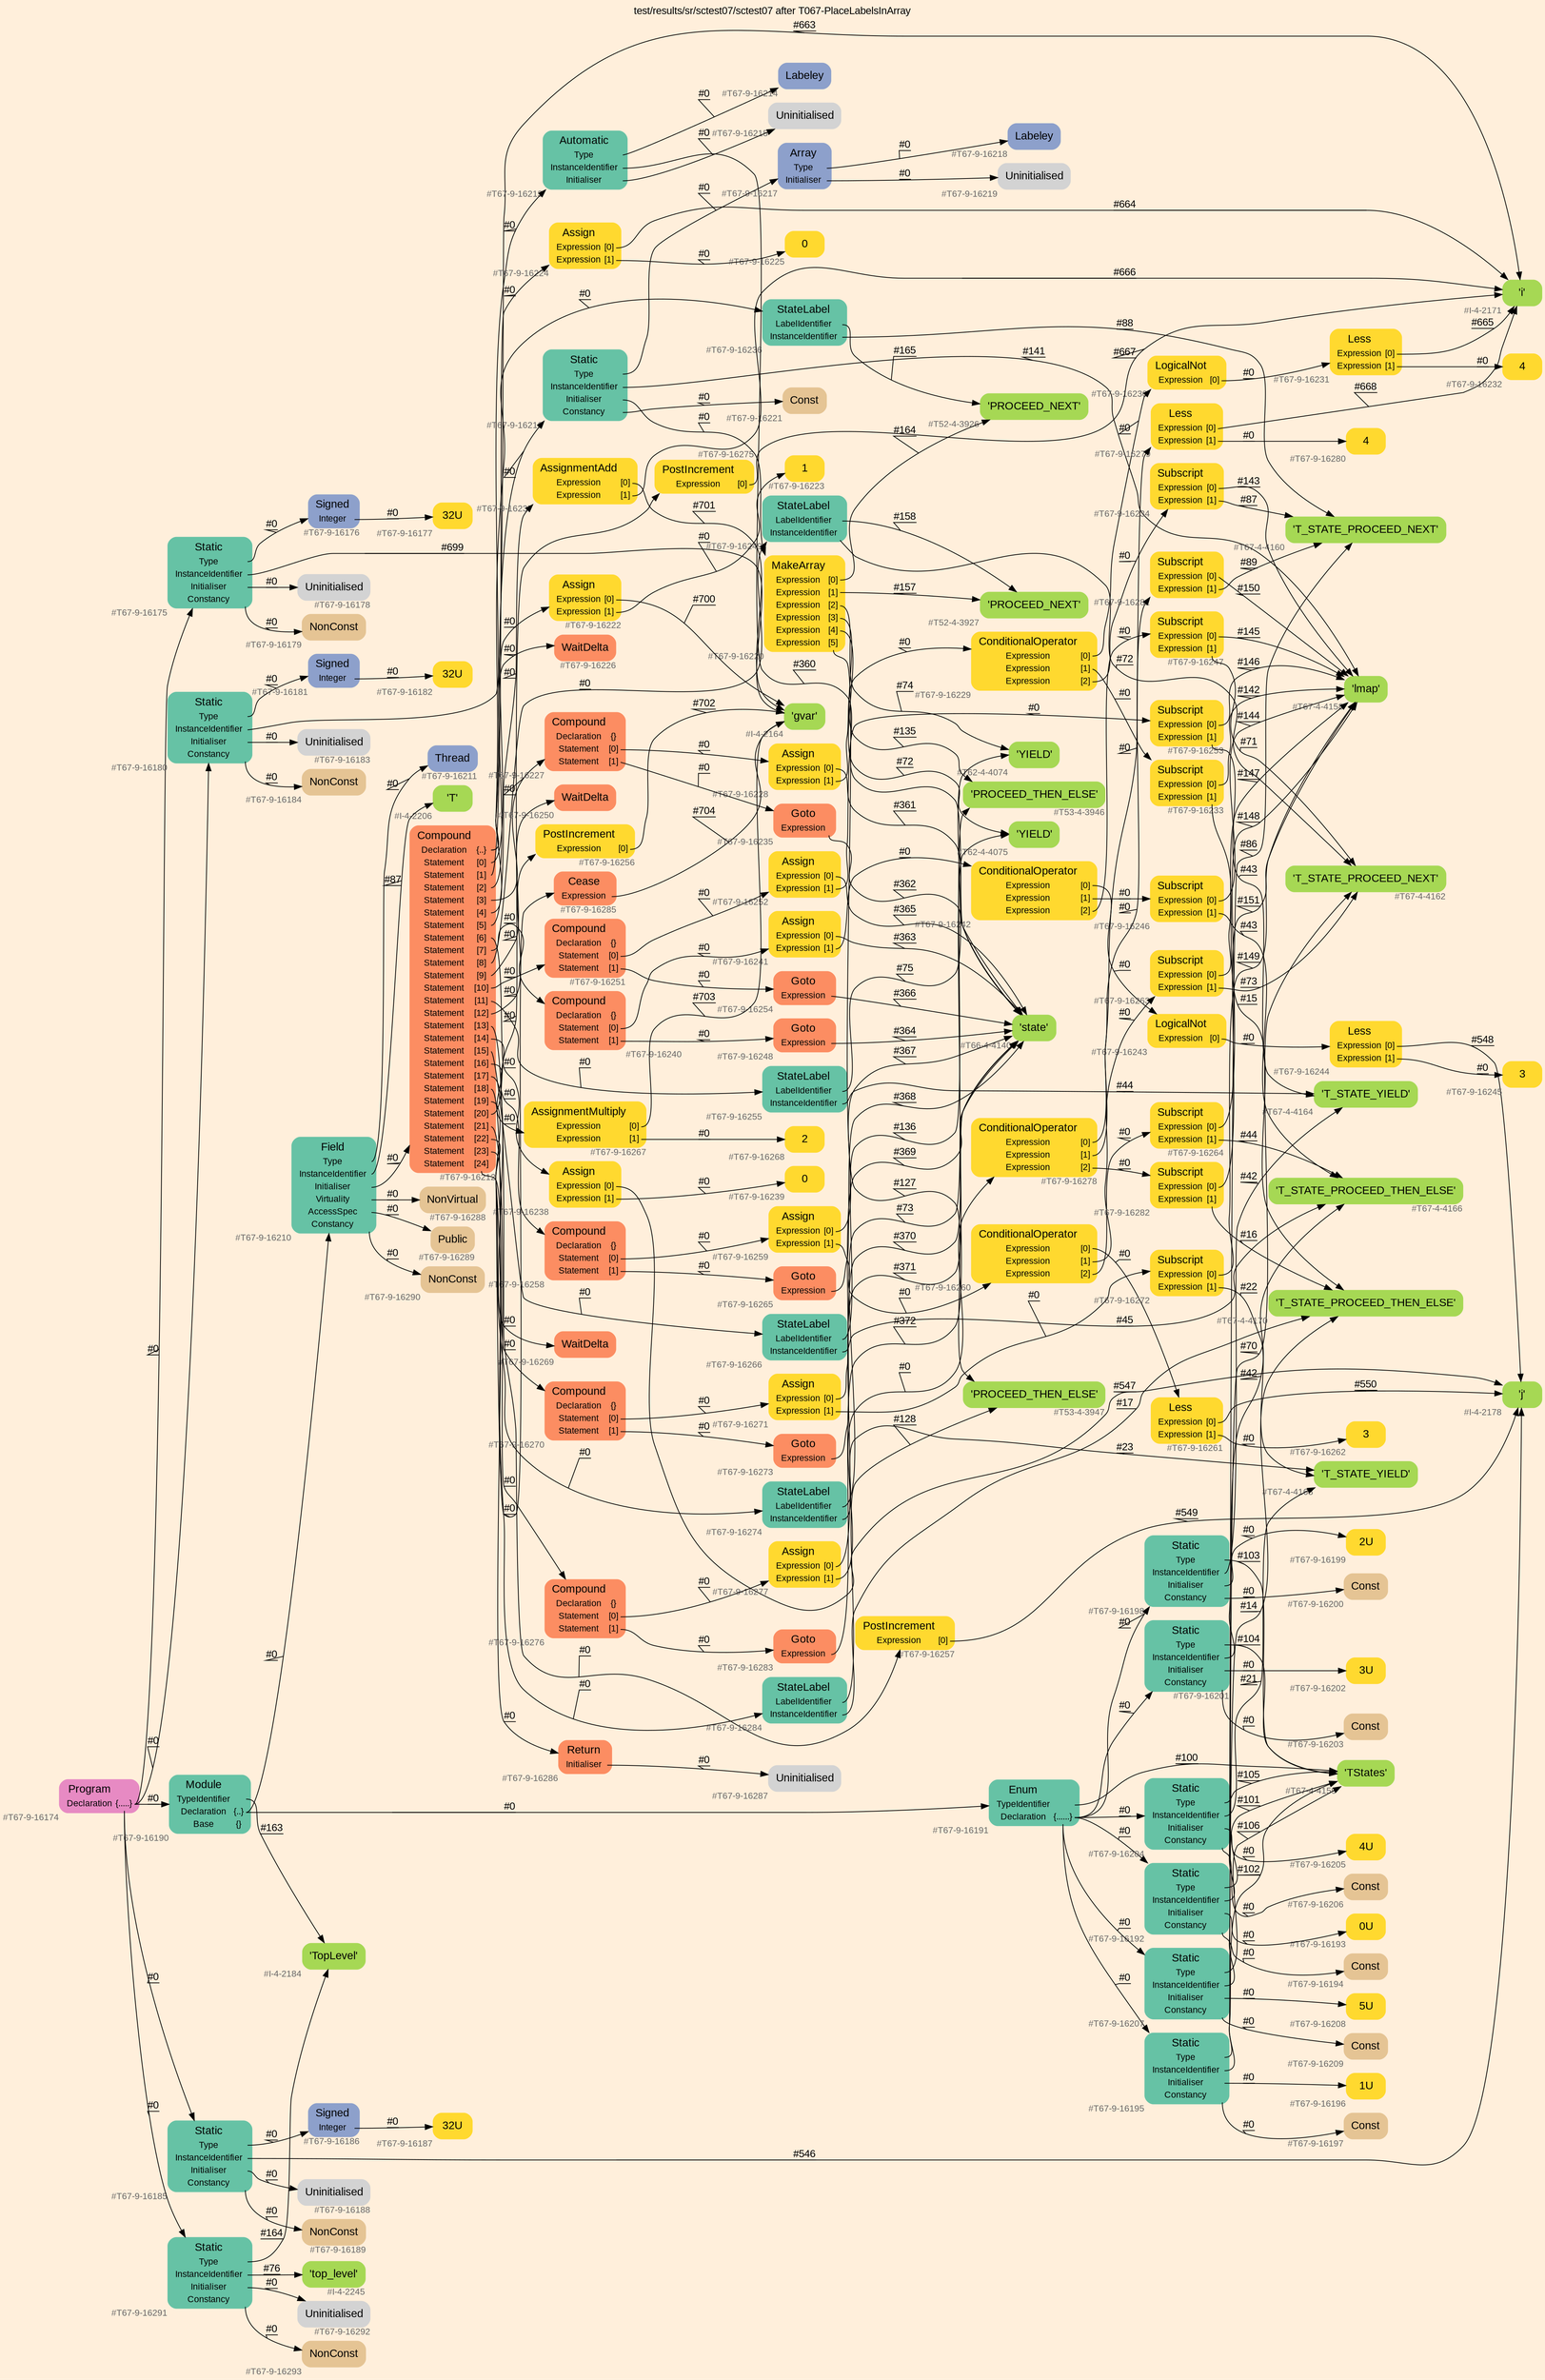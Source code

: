 digraph "test/results/sr/sctest07/sctest07 after T067-PlaceLabelsInArray" {
label = "test/results/sr/sctest07/sctest07 after T067-PlaceLabelsInArray"
labelloc = t
graph [
    rankdir = "LR"
    ranksep = 0.3
    bgcolor = antiquewhite1
    color = black
    fontcolor = black
    fontname = "Arial"
];
node [
    fontname = "Arial"
];
edge [
    fontname = "Arial"
];

// -------------------- node figure --------------------
// -------- block #T67-9-16174 ----------
"#T67-9-16174" [
    fillcolor = "/set28/4"
    xlabel = "#T67-9-16174"
    fontsize = "12"
    fontcolor = grey40
    shape = "plaintext"
    label = <<TABLE BORDER="0" CELLBORDER="0" CELLSPACING="0">
     <TR><TD><FONT COLOR="black" POINT-SIZE="15">Program</FONT></TD></TR>
     <TR><TD><FONT COLOR="black" POINT-SIZE="12">Declaration</FONT></TD><TD PORT="port0"><FONT COLOR="black" POINT-SIZE="12">{.....}</FONT></TD></TR>
    </TABLE>>
    style = "rounded,filled"
];

// -------- block #T67-9-16175 ----------
"#T67-9-16175" [
    fillcolor = "/set28/1"
    xlabel = "#T67-9-16175"
    fontsize = "12"
    fontcolor = grey40
    shape = "plaintext"
    label = <<TABLE BORDER="0" CELLBORDER="0" CELLSPACING="0">
     <TR><TD><FONT COLOR="black" POINT-SIZE="15">Static</FONT></TD></TR>
     <TR><TD><FONT COLOR="black" POINT-SIZE="12">Type</FONT></TD><TD PORT="port0"></TD></TR>
     <TR><TD><FONT COLOR="black" POINT-SIZE="12">InstanceIdentifier</FONT></TD><TD PORT="port1"></TD></TR>
     <TR><TD><FONT COLOR="black" POINT-SIZE="12">Initialiser</FONT></TD><TD PORT="port2"></TD></TR>
     <TR><TD><FONT COLOR="black" POINT-SIZE="12">Constancy</FONT></TD><TD PORT="port3"></TD></TR>
    </TABLE>>
    style = "rounded,filled"
];

// -------- block #T67-9-16176 ----------
"#T67-9-16176" [
    fillcolor = "/set28/3"
    xlabel = "#T67-9-16176"
    fontsize = "12"
    fontcolor = grey40
    shape = "plaintext"
    label = <<TABLE BORDER="0" CELLBORDER="0" CELLSPACING="0">
     <TR><TD><FONT COLOR="black" POINT-SIZE="15">Signed</FONT></TD></TR>
     <TR><TD><FONT COLOR="black" POINT-SIZE="12">Integer</FONT></TD><TD PORT="port0"></TD></TR>
    </TABLE>>
    style = "rounded,filled"
];

// -------- block #T67-9-16177 ----------
"#T67-9-16177" [
    fillcolor = "/set28/6"
    xlabel = "#T67-9-16177"
    fontsize = "12"
    fontcolor = grey40
    shape = "plaintext"
    label = <<TABLE BORDER="0" CELLBORDER="0" CELLSPACING="0">
     <TR><TD><FONT COLOR="black" POINT-SIZE="15">32U</FONT></TD></TR>
    </TABLE>>
    style = "rounded,filled"
];

// -------- block #I-4-2164 ----------
"#I-4-2164" [
    fillcolor = "/set28/5"
    xlabel = "#I-4-2164"
    fontsize = "12"
    fontcolor = grey40
    shape = "plaintext"
    label = <<TABLE BORDER="0" CELLBORDER="0" CELLSPACING="0">
     <TR><TD><FONT COLOR="black" POINT-SIZE="15">'gvar'</FONT></TD></TR>
    </TABLE>>
    style = "rounded,filled"
];

// -------- block #T67-9-16178 ----------
"#T67-9-16178" [
    xlabel = "#T67-9-16178"
    fontsize = "12"
    fontcolor = grey40
    shape = "plaintext"
    label = <<TABLE BORDER="0" CELLBORDER="0" CELLSPACING="0">
     <TR><TD><FONT COLOR="black" POINT-SIZE="15">Uninitialised</FONT></TD></TR>
    </TABLE>>
    style = "rounded,filled"
];

// -------- block #T67-9-16179 ----------
"#T67-9-16179" [
    fillcolor = "/set28/7"
    xlabel = "#T67-9-16179"
    fontsize = "12"
    fontcolor = grey40
    shape = "plaintext"
    label = <<TABLE BORDER="0" CELLBORDER="0" CELLSPACING="0">
     <TR><TD><FONT COLOR="black" POINT-SIZE="15">NonConst</FONT></TD></TR>
    </TABLE>>
    style = "rounded,filled"
];

// -------- block #T67-9-16180 ----------
"#T67-9-16180" [
    fillcolor = "/set28/1"
    xlabel = "#T67-9-16180"
    fontsize = "12"
    fontcolor = grey40
    shape = "plaintext"
    label = <<TABLE BORDER="0" CELLBORDER="0" CELLSPACING="0">
     <TR><TD><FONT COLOR="black" POINT-SIZE="15">Static</FONT></TD></TR>
     <TR><TD><FONT COLOR="black" POINT-SIZE="12">Type</FONT></TD><TD PORT="port0"></TD></TR>
     <TR><TD><FONT COLOR="black" POINT-SIZE="12">InstanceIdentifier</FONT></TD><TD PORT="port1"></TD></TR>
     <TR><TD><FONT COLOR="black" POINT-SIZE="12">Initialiser</FONT></TD><TD PORT="port2"></TD></TR>
     <TR><TD><FONT COLOR="black" POINT-SIZE="12">Constancy</FONT></TD><TD PORT="port3"></TD></TR>
    </TABLE>>
    style = "rounded,filled"
];

// -------- block #T67-9-16181 ----------
"#T67-9-16181" [
    fillcolor = "/set28/3"
    xlabel = "#T67-9-16181"
    fontsize = "12"
    fontcolor = grey40
    shape = "plaintext"
    label = <<TABLE BORDER="0" CELLBORDER="0" CELLSPACING="0">
     <TR><TD><FONT COLOR="black" POINT-SIZE="15">Signed</FONT></TD></TR>
     <TR><TD><FONT COLOR="black" POINT-SIZE="12">Integer</FONT></TD><TD PORT="port0"></TD></TR>
    </TABLE>>
    style = "rounded,filled"
];

// -------- block #T67-9-16182 ----------
"#T67-9-16182" [
    fillcolor = "/set28/6"
    xlabel = "#T67-9-16182"
    fontsize = "12"
    fontcolor = grey40
    shape = "plaintext"
    label = <<TABLE BORDER="0" CELLBORDER="0" CELLSPACING="0">
     <TR><TD><FONT COLOR="black" POINT-SIZE="15">32U</FONT></TD></TR>
    </TABLE>>
    style = "rounded,filled"
];

// -------- block #I-4-2171 ----------
"#I-4-2171" [
    fillcolor = "/set28/5"
    xlabel = "#I-4-2171"
    fontsize = "12"
    fontcolor = grey40
    shape = "plaintext"
    label = <<TABLE BORDER="0" CELLBORDER="0" CELLSPACING="0">
     <TR><TD><FONT COLOR="black" POINT-SIZE="15">'i'</FONT></TD></TR>
    </TABLE>>
    style = "rounded,filled"
];

// -------- block #T67-9-16183 ----------
"#T67-9-16183" [
    xlabel = "#T67-9-16183"
    fontsize = "12"
    fontcolor = grey40
    shape = "plaintext"
    label = <<TABLE BORDER="0" CELLBORDER="0" CELLSPACING="0">
     <TR><TD><FONT COLOR="black" POINT-SIZE="15">Uninitialised</FONT></TD></TR>
    </TABLE>>
    style = "rounded,filled"
];

// -------- block #T67-9-16184 ----------
"#T67-9-16184" [
    fillcolor = "/set28/7"
    xlabel = "#T67-9-16184"
    fontsize = "12"
    fontcolor = grey40
    shape = "plaintext"
    label = <<TABLE BORDER="0" CELLBORDER="0" CELLSPACING="0">
     <TR><TD><FONT COLOR="black" POINT-SIZE="15">NonConst</FONT></TD></TR>
    </TABLE>>
    style = "rounded,filled"
];

// -------- block #T67-9-16185 ----------
"#T67-9-16185" [
    fillcolor = "/set28/1"
    xlabel = "#T67-9-16185"
    fontsize = "12"
    fontcolor = grey40
    shape = "plaintext"
    label = <<TABLE BORDER="0" CELLBORDER="0" CELLSPACING="0">
     <TR><TD><FONT COLOR="black" POINT-SIZE="15">Static</FONT></TD></TR>
     <TR><TD><FONT COLOR="black" POINT-SIZE="12">Type</FONT></TD><TD PORT="port0"></TD></TR>
     <TR><TD><FONT COLOR="black" POINT-SIZE="12">InstanceIdentifier</FONT></TD><TD PORT="port1"></TD></TR>
     <TR><TD><FONT COLOR="black" POINT-SIZE="12">Initialiser</FONT></TD><TD PORT="port2"></TD></TR>
     <TR><TD><FONT COLOR="black" POINT-SIZE="12">Constancy</FONT></TD><TD PORT="port3"></TD></TR>
    </TABLE>>
    style = "rounded,filled"
];

// -------- block #T67-9-16186 ----------
"#T67-9-16186" [
    fillcolor = "/set28/3"
    xlabel = "#T67-9-16186"
    fontsize = "12"
    fontcolor = grey40
    shape = "plaintext"
    label = <<TABLE BORDER="0" CELLBORDER="0" CELLSPACING="0">
     <TR><TD><FONT COLOR="black" POINT-SIZE="15">Signed</FONT></TD></TR>
     <TR><TD><FONT COLOR="black" POINT-SIZE="12">Integer</FONT></TD><TD PORT="port0"></TD></TR>
    </TABLE>>
    style = "rounded,filled"
];

// -------- block #T67-9-16187 ----------
"#T67-9-16187" [
    fillcolor = "/set28/6"
    xlabel = "#T67-9-16187"
    fontsize = "12"
    fontcolor = grey40
    shape = "plaintext"
    label = <<TABLE BORDER="0" CELLBORDER="0" CELLSPACING="0">
     <TR><TD><FONT COLOR="black" POINT-SIZE="15">32U</FONT></TD></TR>
    </TABLE>>
    style = "rounded,filled"
];

// -------- block #I-4-2178 ----------
"#I-4-2178" [
    fillcolor = "/set28/5"
    xlabel = "#I-4-2178"
    fontsize = "12"
    fontcolor = grey40
    shape = "plaintext"
    label = <<TABLE BORDER="0" CELLBORDER="0" CELLSPACING="0">
     <TR><TD><FONT COLOR="black" POINT-SIZE="15">'j'</FONT></TD></TR>
    </TABLE>>
    style = "rounded,filled"
];

// -------- block #T67-9-16188 ----------
"#T67-9-16188" [
    xlabel = "#T67-9-16188"
    fontsize = "12"
    fontcolor = grey40
    shape = "plaintext"
    label = <<TABLE BORDER="0" CELLBORDER="0" CELLSPACING="0">
     <TR><TD><FONT COLOR="black" POINT-SIZE="15">Uninitialised</FONT></TD></TR>
    </TABLE>>
    style = "rounded,filled"
];

// -------- block #T67-9-16189 ----------
"#T67-9-16189" [
    fillcolor = "/set28/7"
    xlabel = "#T67-9-16189"
    fontsize = "12"
    fontcolor = grey40
    shape = "plaintext"
    label = <<TABLE BORDER="0" CELLBORDER="0" CELLSPACING="0">
     <TR><TD><FONT COLOR="black" POINT-SIZE="15">NonConst</FONT></TD></TR>
    </TABLE>>
    style = "rounded,filled"
];

// -------- block #T67-9-16190 ----------
"#T67-9-16190" [
    fillcolor = "/set28/1"
    xlabel = "#T67-9-16190"
    fontsize = "12"
    fontcolor = grey40
    shape = "plaintext"
    label = <<TABLE BORDER="0" CELLBORDER="0" CELLSPACING="0">
     <TR><TD><FONT COLOR="black" POINT-SIZE="15">Module</FONT></TD></TR>
     <TR><TD><FONT COLOR="black" POINT-SIZE="12">TypeIdentifier</FONT></TD><TD PORT="port0"></TD></TR>
     <TR><TD><FONT COLOR="black" POINT-SIZE="12">Declaration</FONT></TD><TD PORT="port1"><FONT COLOR="black" POINT-SIZE="12">{..}</FONT></TD></TR>
     <TR><TD><FONT COLOR="black" POINT-SIZE="12">Base</FONT></TD><TD PORT="port2"><FONT COLOR="black" POINT-SIZE="12">{}</FONT></TD></TR>
    </TABLE>>
    style = "rounded,filled"
];

// -------- block #I-4-2184 ----------
"#I-4-2184" [
    fillcolor = "/set28/5"
    xlabel = "#I-4-2184"
    fontsize = "12"
    fontcolor = grey40
    shape = "plaintext"
    label = <<TABLE BORDER="0" CELLBORDER="0" CELLSPACING="0">
     <TR><TD><FONT COLOR="black" POINT-SIZE="15">'TopLevel'</FONT></TD></TR>
    </TABLE>>
    style = "rounded,filled"
];

// -------- block #T67-9-16191 ----------
"#T67-9-16191" [
    fillcolor = "/set28/1"
    xlabel = "#T67-9-16191"
    fontsize = "12"
    fontcolor = grey40
    shape = "plaintext"
    label = <<TABLE BORDER="0" CELLBORDER="0" CELLSPACING="0">
     <TR><TD><FONT COLOR="black" POINT-SIZE="15">Enum</FONT></TD></TR>
     <TR><TD><FONT COLOR="black" POINT-SIZE="12">TypeIdentifier</FONT></TD><TD PORT="port0"></TD></TR>
     <TR><TD><FONT COLOR="black" POINT-SIZE="12">Declaration</FONT></TD><TD PORT="port1"><FONT COLOR="black" POINT-SIZE="12">{......}</FONT></TD></TR>
    </TABLE>>
    style = "rounded,filled"
];

// -------- block #T67-4-4159 ----------
"#T67-4-4159" [
    fillcolor = "/set28/5"
    xlabel = "#T67-4-4159"
    fontsize = "12"
    fontcolor = grey40
    shape = "plaintext"
    label = <<TABLE BORDER="0" CELLBORDER="0" CELLSPACING="0">
     <TR><TD><FONT COLOR="black" POINT-SIZE="15">'TStates'</FONT></TD></TR>
    </TABLE>>
    style = "rounded,filled"
];

// -------- block #T67-9-16192 ----------
"#T67-9-16192" [
    fillcolor = "/set28/1"
    xlabel = "#T67-9-16192"
    fontsize = "12"
    fontcolor = grey40
    shape = "plaintext"
    label = <<TABLE BORDER="0" CELLBORDER="0" CELLSPACING="0">
     <TR><TD><FONT COLOR="black" POINT-SIZE="15">Static</FONT></TD></TR>
     <TR><TD><FONT COLOR="black" POINT-SIZE="12">Type</FONT></TD><TD PORT="port0"></TD></TR>
     <TR><TD><FONT COLOR="black" POINT-SIZE="12">InstanceIdentifier</FONT></TD><TD PORT="port1"></TD></TR>
     <TR><TD><FONT COLOR="black" POINT-SIZE="12">Initialiser</FONT></TD><TD PORT="port2"></TD></TR>
     <TR><TD><FONT COLOR="black" POINT-SIZE="12">Constancy</FONT></TD><TD PORT="port3"></TD></TR>
    </TABLE>>
    style = "rounded,filled"
];

// -------- block #T67-4-4160 ----------
"#T67-4-4160" [
    fillcolor = "/set28/5"
    xlabel = "#T67-4-4160"
    fontsize = "12"
    fontcolor = grey40
    shape = "plaintext"
    label = <<TABLE BORDER="0" CELLBORDER="0" CELLSPACING="0">
     <TR><TD><FONT COLOR="black" POINT-SIZE="15">'T_STATE_PROCEED_NEXT'</FONT></TD></TR>
    </TABLE>>
    style = "rounded,filled"
];

// -------- block #T67-9-16193 ----------
"#T67-9-16193" [
    fillcolor = "/set28/6"
    xlabel = "#T67-9-16193"
    fontsize = "12"
    fontcolor = grey40
    shape = "plaintext"
    label = <<TABLE BORDER="0" CELLBORDER="0" CELLSPACING="0">
     <TR><TD><FONT COLOR="black" POINT-SIZE="15">0U</FONT></TD></TR>
    </TABLE>>
    style = "rounded,filled"
];

// -------- block #T67-9-16194 ----------
"#T67-9-16194" [
    fillcolor = "/set28/7"
    xlabel = "#T67-9-16194"
    fontsize = "12"
    fontcolor = grey40
    shape = "plaintext"
    label = <<TABLE BORDER="0" CELLBORDER="0" CELLSPACING="0">
     <TR><TD><FONT COLOR="black" POINT-SIZE="15">Const</FONT></TD></TR>
    </TABLE>>
    style = "rounded,filled"
];

// -------- block #T67-9-16195 ----------
"#T67-9-16195" [
    fillcolor = "/set28/1"
    xlabel = "#T67-9-16195"
    fontsize = "12"
    fontcolor = grey40
    shape = "plaintext"
    label = <<TABLE BORDER="0" CELLBORDER="0" CELLSPACING="0">
     <TR><TD><FONT COLOR="black" POINT-SIZE="15">Static</FONT></TD></TR>
     <TR><TD><FONT COLOR="black" POINT-SIZE="12">Type</FONT></TD><TD PORT="port0"></TD></TR>
     <TR><TD><FONT COLOR="black" POINT-SIZE="12">InstanceIdentifier</FONT></TD><TD PORT="port1"></TD></TR>
     <TR><TD><FONT COLOR="black" POINT-SIZE="12">Initialiser</FONT></TD><TD PORT="port2"></TD></TR>
     <TR><TD><FONT COLOR="black" POINT-SIZE="12">Constancy</FONT></TD><TD PORT="port3"></TD></TR>
    </TABLE>>
    style = "rounded,filled"
];

// -------- block #T67-4-4162 ----------
"#T67-4-4162" [
    fillcolor = "/set28/5"
    xlabel = "#T67-4-4162"
    fontsize = "12"
    fontcolor = grey40
    shape = "plaintext"
    label = <<TABLE BORDER="0" CELLBORDER="0" CELLSPACING="0">
     <TR><TD><FONT COLOR="black" POINT-SIZE="15">'T_STATE_PROCEED_NEXT'</FONT></TD></TR>
    </TABLE>>
    style = "rounded,filled"
];

// -------- block #T67-9-16196 ----------
"#T67-9-16196" [
    fillcolor = "/set28/6"
    xlabel = "#T67-9-16196"
    fontsize = "12"
    fontcolor = grey40
    shape = "plaintext"
    label = <<TABLE BORDER="0" CELLBORDER="0" CELLSPACING="0">
     <TR><TD><FONT COLOR="black" POINT-SIZE="15">1U</FONT></TD></TR>
    </TABLE>>
    style = "rounded,filled"
];

// -------- block #T67-9-16197 ----------
"#T67-9-16197" [
    fillcolor = "/set28/7"
    xlabel = "#T67-9-16197"
    fontsize = "12"
    fontcolor = grey40
    shape = "plaintext"
    label = <<TABLE BORDER="0" CELLBORDER="0" CELLSPACING="0">
     <TR><TD><FONT COLOR="black" POINT-SIZE="15">Const</FONT></TD></TR>
    </TABLE>>
    style = "rounded,filled"
];

// -------- block #T67-9-16198 ----------
"#T67-9-16198" [
    fillcolor = "/set28/1"
    xlabel = "#T67-9-16198"
    fontsize = "12"
    fontcolor = grey40
    shape = "plaintext"
    label = <<TABLE BORDER="0" CELLBORDER="0" CELLSPACING="0">
     <TR><TD><FONT COLOR="black" POINT-SIZE="15">Static</FONT></TD></TR>
     <TR><TD><FONT COLOR="black" POINT-SIZE="12">Type</FONT></TD><TD PORT="port0"></TD></TR>
     <TR><TD><FONT COLOR="black" POINT-SIZE="12">InstanceIdentifier</FONT></TD><TD PORT="port1"></TD></TR>
     <TR><TD><FONT COLOR="black" POINT-SIZE="12">Initialiser</FONT></TD><TD PORT="port2"></TD></TR>
     <TR><TD><FONT COLOR="black" POINT-SIZE="12">Constancy</FONT></TD><TD PORT="port3"></TD></TR>
    </TABLE>>
    style = "rounded,filled"
];

// -------- block #T67-4-4164 ----------
"#T67-4-4164" [
    fillcolor = "/set28/5"
    xlabel = "#T67-4-4164"
    fontsize = "12"
    fontcolor = grey40
    shape = "plaintext"
    label = <<TABLE BORDER="0" CELLBORDER="0" CELLSPACING="0">
     <TR><TD><FONT COLOR="black" POINT-SIZE="15">'T_STATE_YIELD'</FONT></TD></TR>
    </TABLE>>
    style = "rounded,filled"
];

// -------- block #T67-9-16199 ----------
"#T67-9-16199" [
    fillcolor = "/set28/6"
    xlabel = "#T67-9-16199"
    fontsize = "12"
    fontcolor = grey40
    shape = "plaintext"
    label = <<TABLE BORDER="0" CELLBORDER="0" CELLSPACING="0">
     <TR><TD><FONT COLOR="black" POINT-SIZE="15">2U</FONT></TD></TR>
    </TABLE>>
    style = "rounded,filled"
];

// -------- block #T67-9-16200 ----------
"#T67-9-16200" [
    fillcolor = "/set28/7"
    xlabel = "#T67-9-16200"
    fontsize = "12"
    fontcolor = grey40
    shape = "plaintext"
    label = <<TABLE BORDER="0" CELLBORDER="0" CELLSPACING="0">
     <TR><TD><FONT COLOR="black" POINT-SIZE="15">Const</FONT></TD></TR>
    </TABLE>>
    style = "rounded,filled"
];

// -------- block #T67-9-16201 ----------
"#T67-9-16201" [
    fillcolor = "/set28/1"
    xlabel = "#T67-9-16201"
    fontsize = "12"
    fontcolor = grey40
    shape = "plaintext"
    label = <<TABLE BORDER="0" CELLBORDER="0" CELLSPACING="0">
     <TR><TD><FONT COLOR="black" POINT-SIZE="15">Static</FONT></TD></TR>
     <TR><TD><FONT COLOR="black" POINT-SIZE="12">Type</FONT></TD><TD PORT="port0"></TD></TR>
     <TR><TD><FONT COLOR="black" POINT-SIZE="12">InstanceIdentifier</FONT></TD><TD PORT="port1"></TD></TR>
     <TR><TD><FONT COLOR="black" POINT-SIZE="12">Initialiser</FONT></TD><TD PORT="port2"></TD></TR>
     <TR><TD><FONT COLOR="black" POINT-SIZE="12">Constancy</FONT></TD><TD PORT="port3"></TD></TR>
    </TABLE>>
    style = "rounded,filled"
];

// -------- block #T67-4-4166 ----------
"#T67-4-4166" [
    fillcolor = "/set28/5"
    xlabel = "#T67-4-4166"
    fontsize = "12"
    fontcolor = grey40
    shape = "plaintext"
    label = <<TABLE BORDER="0" CELLBORDER="0" CELLSPACING="0">
     <TR><TD><FONT COLOR="black" POINT-SIZE="15">'T_STATE_PROCEED_THEN_ELSE'</FONT></TD></TR>
    </TABLE>>
    style = "rounded,filled"
];

// -------- block #T67-9-16202 ----------
"#T67-9-16202" [
    fillcolor = "/set28/6"
    xlabel = "#T67-9-16202"
    fontsize = "12"
    fontcolor = grey40
    shape = "plaintext"
    label = <<TABLE BORDER="0" CELLBORDER="0" CELLSPACING="0">
     <TR><TD><FONT COLOR="black" POINT-SIZE="15">3U</FONT></TD></TR>
    </TABLE>>
    style = "rounded,filled"
];

// -------- block #T67-9-16203 ----------
"#T67-9-16203" [
    fillcolor = "/set28/7"
    xlabel = "#T67-9-16203"
    fontsize = "12"
    fontcolor = grey40
    shape = "plaintext"
    label = <<TABLE BORDER="0" CELLBORDER="0" CELLSPACING="0">
     <TR><TD><FONT COLOR="black" POINT-SIZE="15">Const</FONT></TD></TR>
    </TABLE>>
    style = "rounded,filled"
];

// -------- block #T67-9-16204 ----------
"#T67-9-16204" [
    fillcolor = "/set28/1"
    xlabel = "#T67-9-16204"
    fontsize = "12"
    fontcolor = grey40
    shape = "plaintext"
    label = <<TABLE BORDER="0" CELLBORDER="0" CELLSPACING="0">
     <TR><TD><FONT COLOR="black" POINT-SIZE="15">Static</FONT></TD></TR>
     <TR><TD><FONT COLOR="black" POINT-SIZE="12">Type</FONT></TD><TD PORT="port0"></TD></TR>
     <TR><TD><FONT COLOR="black" POINT-SIZE="12">InstanceIdentifier</FONT></TD><TD PORT="port1"></TD></TR>
     <TR><TD><FONT COLOR="black" POINT-SIZE="12">Initialiser</FONT></TD><TD PORT="port2"></TD></TR>
     <TR><TD><FONT COLOR="black" POINT-SIZE="12">Constancy</FONT></TD><TD PORT="port3"></TD></TR>
    </TABLE>>
    style = "rounded,filled"
];

// -------- block #T67-4-4168 ----------
"#T67-4-4168" [
    fillcolor = "/set28/5"
    xlabel = "#T67-4-4168"
    fontsize = "12"
    fontcolor = grey40
    shape = "plaintext"
    label = <<TABLE BORDER="0" CELLBORDER="0" CELLSPACING="0">
     <TR><TD><FONT COLOR="black" POINT-SIZE="15">'T_STATE_YIELD'</FONT></TD></TR>
    </TABLE>>
    style = "rounded,filled"
];

// -------- block #T67-9-16205 ----------
"#T67-9-16205" [
    fillcolor = "/set28/6"
    xlabel = "#T67-9-16205"
    fontsize = "12"
    fontcolor = grey40
    shape = "plaintext"
    label = <<TABLE BORDER="0" CELLBORDER="0" CELLSPACING="0">
     <TR><TD><FONT COLOR="black" POINT-SIZE="15">4U</FONT></TD></TR>
    </TABLE>>
    style = "rounded,filled"
];

// -------- block #T67-9-16206 ----------
"#T67-9-16206" [
    fillcolor = "/set28/7"
    xlabel = "#T67-9-16206"
    fontsize = "12"
    fontcolor = grey40
    shape = "plaintext"
    label = <<TABLE BORDER="0" CELLBORDER="0" CELLSPACING="0">
     <TR><TD><FONT COLOR="black" POINT-SIZE="15">Const</FONT></TD></TR>
    </TABLE>>
    style = "rounded,filled"
];

// -------- block #T67-9-16207 ----------
"#T67-9-16207" [
    fillcolor = "/set28/1"
    xlabel = "#T67-9-16207"
    fontsize = "12"
    fontcolor = grey40
    shape = "plaintext"
    label = <<TABLE BORDER="0" CELLBORDER="0" CELLSPACING="0">
     <TR><TD><FONT COLOR="black" POINT-SIZE="15">Static</FONT></TD></TR>
     <TR><TD><FONT COLOR="black" POINT-SIZE="12">Type</FONT></TD><TD PORT="port0"></TD></TR>
     <TR><TD><FONT COLOR="black" POINT-SIZE="12">InstanceIdentifier</FONT></TD><TD PORT="port1"></TD></TR>
     <TR><TD><FONT COLOR="black" POINT-SIZE="12">Initialiser</FONT></TD><TD PORT="port2"></TD></TR>
     <TR><TD><FONT COLOR="black" POINT-SIZE="12">Constancy</FONT></TD><TD PORT="port3"></TD></TR>
    </TABLE>>
    style = "rounded,filled"
];

// -------- block #T67-4-4170 ----------
"#T67-4-4170" [
    fillcolor = "/set28/5"
    xlabel = "#T67-4-4170"
    fontsize = "12"
    fontcolor = grey40
    shape = "plaintext"
    label = <<TABLE BORDER="0" CELLBORDER="0" CELLSPACING="0">
     <TR><TD><FONT COLOR="black" POINT-SIZE="15">'T_STATE_PROCEED_THEN_ELSE'</FONT></TD></TR>
    </TABLE>>
    style = "rounded,filled"
];

// -------- block #T67-9-16208 ----------
"#T67-9-16208" [
    fillcolor = "/set28/6"
    xlabel = "#T67-9-16208"
    fontsize = "12"
    fontcolor = grey40
    shape = "plaintext"
    label = <<TABLE BORDER="0" CELLBORDER="0" CELLSPACING="0">
     <TR><TD><FONT COLOR="black" POINT-SIZE="15">5U</FONT></TD></TR>
    </TABLE>>
    style = "rounded,filled"
];

// -------- block #T67-9-16209 ----------
"#T67-9-16209" [
    fillcolor = "/set28/7"
    xlabel = "#T67-9-16209"
    fontsize = "12"
    fontcolor = grey40
    shape = "plaintext"
    label = <<TABLE BORDER="0" CELLBORDER="0" CELLSPACING="0">
     <TR><TD><FONT COLOR="black" POINT-SIZE="15">Const</FONT></TD></TR>
    </TABLE>>
    style = "rounded,filled"
];

// -------- block #T67-9-16210 ----------
"#T67-9-16210" [
    fillcolor = "/set28/1"
    xlabel = "#T67-9-16210"
    fontsize = "12"
    fontcolor = grey40
    shape = "plaintext"
    label = <<TABLE BORDER="0" CELLBORDER="0" CELLSPACING="0">
     <TR><TD><FONT COLOR="black" POINT-SIZE="15">Field</FONT></TD></TR>
     <TR><TD><FONT COLOR="black" POINT-SIZE="12">Type</FONT></TD><TD PORT="port0"></TD></TR>
     <TR><TD><FONT COLOR="black" POINT-SIZE="12">InstanceIdentifier</FONT></TD><TD PORT="port1"></TD></TR>
     <TR><TD><FONT COLOR="black" POINT-SIZE="12">Initialiser</FONT></TD><TD PORT="port2"></TD></TR>
     <TR><TD><FONT COLOR="black" POINT-SIZE="12">Virtuality</FONT></TD><TD PORT="port3"></TD></TR>
     <TR><TD><FONT COLOR="black" POINT-SIZE="12">AccessSpec</FONT></TD><TD PORT="port4"></TD></TR>
     <TR><TD><FONT COLOR="black" POINT-SIZE="12">Constancy</FONT></TD><TD PORT="port5"></TD></TR>
    </TABLE>>
    style = "rounded,filled"
];

// -------- block #T67-9-16211 ----------
"#T67-9-16211" [
    fillcolor = "/set28/3"
    xlabel = "#T67-9-16211"
    fontsize = "12"
    fontcolor = grey40
    shape = "plaintext"
    label = <<TABLE BORDER="0" CELLBORDER="0" CELLSPACING="0">
     <TR><TD><FONT COLOR="black" POINT-SIZE="15">Thread</FONT></TD></TR>
    </TABLE>>
    style = "rounded,filled"
];

// -------- block #I-4-2206 ----------
"#I-4-2206" [
    fillcolor = "/set28/5"
    xlabel = "#I-4-2206"
    fontsize = "12"
    fontcolor = grey40
    shape = "plaintext"
    label = <<TABLE BORDER="0" CELLBORDER="0" CELLSPACING="0">
     <TR><TD><FONT COLOR="black" POINT-SIZE="15">'T'</FONT></TD></TR>
    </TABLE>>
    style = "rounded,filled"
];

// -------- block #T67-9-16212 ----------
"#T67-9-16212" [
    fillcolor = "/set28/2"
    xlabel = "#T67-9-16212"
    fontsize = "12"
    fontcolor = grey40
    shape = "plaintext"
    label = <<TABLE BORDER="0" CELLBORDER="0" CELLSPACING="0">
     <TR><TD><FONT COLOR="black" POINT-SIZE="15">Compound</FONT></TD></TR>
     <TR><TD><FONT COLOR="black" POINT-SIZE="12">Declaration</FONT></TD><TD PORT="port0"><FONT COLOR="black" POINT-SIZE="12">{..}</FONT></TD></TR>
     <TR><TD><FONT COLOR="black" POINT-SIZE="12">Statement</FONT></TD><TD PORT="port1"><FONT COLOR="black" POINT-SIZE="12">[0]</FONT></TD></TR>
     <TR><TD><FONT COLOR="black" POINT-SIZE="12">Statement</FONT></TD><TD PORT="port2"><FONT COLOR="black" POINT-SIZE="12">[1]</FONT></TD></TR>
     <TR><TD><FONT COLOR="black" POINT-SIZE="12">Statement</FONT></TD><TD PORT="port3"><FONT COLOR="black" POINT-SIZE="12">[2]</FONT></TD></TR>
     <TR><TD><FONT COLOR="black" POINT-SIZE="12">Statement</FONT></TD><TD PORT="port4"><FONT COLOR="black" POINT-SIZE="12">[3]</FONT></TD></TR>
     <TR><TD><FONT COLOR="black" POINT-SIZE="12">Statement</FONT></TD><TD PORT="port5"><FONT COLOR="black" POINT-SIZE="12">[4]</FONT></TD></TR>
     <TR><TD><FONT COLOR="black" POINT-SIZE="12">Statement</FONT></TD><TD PORT="port6"><FONT COLOR="black" POINT-SIZE="12">[5]</FONT></TD></TR>
     <TR><TD><FONT COLOR="black" POINT-SIZE="12">Statement</FONT></TD><TD PORT="port7"><FONT COLOR="black" POINT-SIZE="12">[6]</FONT></TD></TR>
     <TR><TD><FONT COLOR="black" POINT-SIZE="12">Statement</FONT></TD><TD PORT="port8"><FONT COLOR="black" POINT-SIZE="12">[7]</FONT></TD></TR>
     <TR><TD><FONT COLOR="black" POINT-SIZE="12">Statement</FONT></TD><TD PORT="port9"><FONT COLOR="black" POINT-SIZE="12">[8]</FONT></TD></TR>
     <TR><TD><FONT COLOR="black" POINT-SIZE="12">Statement</FONT></TD><TD PORT="port10"><FONT COLOR="black" POINT-SIZE="12">[9]</FONT></TD></TR>
     <TR><TD><FONT COLOR="black" POINT-SIZE="12">Statement</FONT></TD><TD PORT="port11"><FONT COLOR="black" POINT-SIZE="12">[10]</FONT></TD></TR>
     <TR><TD><FONT COLOR="black" POINT-SIZE="12">Statement</FONT></TD><TD PORT="port12"><FONT COLOR="black" POINT-SIZE="12">[11]</FONT></TD></TR>
     <TR><TD><FONT COLOR="black" POINT-SIZE="12">Statement</FONT></TD><TD PORT="port13"><FONT COLOR="black" POINT-SIZE="12">[12]</FONT></TD></TR>
     <TR><TD><FONT COLOR="black" POINT-SIZE="12">Statement</FONT></TD><TD PORT="port14"><FONT COLOR="black" POINT-SIZE="12">[13]</FONT></TD></TR>
     <TR><TD><FONT COLOR="black" POINT-SIZE="12">Statement</FONT></TD><TD PORT="port15"><FONT COLOR="black" POINT-SIZE="12">[14]</FONT></TD></TR>
     <TR><TD><FONT COLOR="black" POINT-SIZE="12">Statement</FONT></TD><TD PORT="port16"><FONT COLOR="black" POINT-SIZE="12">[15]</FONT></TD></TR>
     <TR><TD><FONT COLOR="black" POINT-SIZE="12">Statement</FONT></TD><TD PORT="port17"><FONT COLOR="black" POINT-SIZE="12">[16]</FONT></TD></TR>
     <TR><TD><FONT COLOR="black" POINT-SIZE="12">Statement</FONT></TD><TD PORT="port18"><FONT COLOR="black" POINT-SIZE="12">[17]</FONT></TD></TR>
     <TR><TD><FONT COLOR="black" POINT-SIZE="12">Statement</FONT></TD><TD PORT="port19"><FONT COLOR="black" POINT-SIZE="12">[18]</FONT></TD></TR>
     <TR><TD><FONT COLOR="black" POINT-SIZE="12">Statement</FONT></TD><TD PORT="port20"><FONT COLOR="black" POINT-SIZE="12">[19]</FONT></TD></TR>
     <TR><TD><FONT COLOR="black" POINT-SIZE="12">Statement</FONT></TD><TD PORT="port21"><FONT COLOR="black" POINT-SIZE="12">[20]</FONT></TD></TR>
     <TR><TD><FONT COLOR="black" POINT-SIZE="12">Statement</FONT></TD><TD PORT="port22"><FONT COLOR="black" POINT-SIZE="12">[21]</FONT></TD></TR>
     <TR><TD><FONT COLOR="black" POINT-SIZE="12">Statement</FONT></TD><TD PORT="port23"><FONT COLOR="black" POINT-SIZE="12">[22]</FONT></TD></TR>
     <TR><TD><FONT COLOR="black" POINT-SIZE="12">Statement</FONT></TD><TD PORT="port24"><FONT COLOR="black" POINT-SIZE="12">[23]</FONT></TD></TR>
     <TR><TD><FONT COLOR="black" POINT-SIZE="12">Statement</FONT></TD><TD PORT="port25"><FONT COLOR="black" POINT-SIZE="12">[24]</FONT></TD></TR>
    </TABLE>>
    style = "rounded,filled"
];

// -------- block #T67-9-16213 ----------
"#T67-9-16213" [
    fillcolor = "/set28/1"
    xlabel = "#T67-9-16213"
    fontsize = "12"
    fontcolor = grey40
    shape = "plaintext"
    label = <<TABLE BORDER="0" CELLBORDER="0" CELLSPACING="0">
     <TR><TD><FONT COLOR="black" POINT-SIZE="15">Automatic</FONT></TD></TR>
     <TR><TD><FONT COLOR="black" POINT-SIZE="12">Type</FONT></TD><TD PORT="port0"></TD></TR>
     <TR><TD><FONT COLOR="black" POINT-SIZE="12">InstanceIdentifier</FONT></TD><TD PORT="port1"></TD></TR>
     <TR><TD><FONT COLOR="black" POINT-SIZE="12">Initialiser</FONT></TD><TD PORT="port2"></TD></TR>
    </TABLE>>
    style = "rounded,filled"
];

// -------- block #T67-9-16214 ----------
"#T67-9-16214" [
    fillcolor = "/set28/3"
    xlabel = "#T67-9-16214"
    fontsize = "12"
    fontcolor = grey40
    shape = "plaintext"
    label = <<TABLE BORDER="0" CELLBORDER="0" CELLSPACING="0">
     <TR><TD><FONT COLOR="black" POINT-SIZE="15">Labeley</FONT></TD></TR>
    </TABLE>>
    style = "rounded,filled"
];

// -------- block #T66-4-4140 ----------
"#T66-4-4140" [
    fillcolor = "/set28/5"
    xlabel = "#T66-4-4140"
    fontsize = "12"
    fontcolor = grey40
    shape = "plaintext"
    label = <<TABLE BORDER="0" CELLBORDER="0" CELLSPACING="0">
     <TR><TD><FONT COLOR="black" POINT-SIZE="15">'state'</FONT></TD></TR>
    </TABLE>>
    style = "rounded,filled"
];

// -------- block #T67-9-16215 ----------
"#T67-9-16215" [
    xlabel = "#T67-9-16215"
    fontsize = "12"
    fontcolor = grey40
    shape = "plaintext"
    label = <<TABLE BORDER="0" CELLBORDER="0" CELLSPACING="0">
     <TR><TD><FONT COLOR="black" POINT-SIZE="15">Uninitialised</FONT></TD></TR>
    </TABLE>>
    style = "rounded,filled"
];

// -------- block #T67-9-16216 ----------
"#T67-9-16216" [
    fillcolor = "/set28/1"
    xlabel = "#T67-9-16216"
    fontsize = "12"
    fontcolor = grey40
    shape = "plaintext"
    label = <<TABLE BORDER="0" CELLBORDER="0" CELLSPACING="0">
     <TR><TD><FONT COLOR="black" POINT-SIZE="15">Static</FONT></TD></TR>
     <TR><TD><FONT COLOR="black" POINT-SIZE="12">Type</FONT></TD><TD PORT="port0"></TD></TR>
     <TR><TD><FONT COLOR="black" POINT-SIZE="12">InstanceIdentifier</FONT></TD><TD PORT="port1"></TD></TR>
     <TR><TD><FONT COLOR="black" POINT-SIZE="12">Initialiser</FONT></TD><TD PORT="port2"></TD></TR>
     <TR><TD><FONT COLOR="black" POINT-SIZE="12">Constancy</FONT></TD><TD PORT="port3"></TD></TR>
    </TABLE>>
    style = "rounded,filled"
];

// -------- block #T67-9-16217 ----------
"#T67-9-16217" [
    fillcolor = "/set28/3"
    xlabel = "#T67-9-16217"
    fontsize = "12"
    fontcolor = grey40
    shape = "plaintext"
    label = <<TABLE BORDER="0" CELLBORDER="0" CELLSPACING="0">
     <TR><TD><FONT COLOR="black" POINT-SIZE="15">Array</FONT></TD></TR>
     <TR><TD><FONT COLOR="black" POINT-SIZE="12">Type</FONT></TD><TD PORT="port0"></TD></TR>
     <TR><TD><FONT COLOR="black" POINT-SIZE="12">Initialiser</FONT></TD><TD PORT="port1"></TD></TR>
    </TABLE>>
    style = "rounded,filled"
];

// -------- block #T67-9-16218 ----------
"#T67-9-16218" [
    fillcolor = "/set28/3"
    xlabel = "#T67-9-16218"
    fontsize = "12"
    fontcolor = grey40
    shape = "plaintext"
    label = <<TABLE BORDER="0" CELLBORDER="0" CELLSPACING="0">
     <TR><TD><FONT COLOR="black" POINT-SIZE="15">Labeley</FONT></TD></TR>
    </TABLE>>
    style = "rounded,filled"
];

// -------- block #T67-9-16219 ----------
"#T67-9-16219" [
    xlabel = "#T67-9-16219"
    fontsize = "12"
    fontcolor = grey40
    shape = "plaintext"
    label = <<TABLE BORDER="0" CELLBORDER="0" CELLSPACING="0">
     <TR><TD><FONT COLOR="black" POINT-SIZE="15">Uninitialised</FONT></TD></TR>
    </TABLE>>
    style = "rounded,filled"
];

// -------- block #T67-4-4158 ----------
"#T67-4-4158" [
    fillcolor = "/set28/5"
    xlabel = "#T67-4-4158"
    fontsize = "12"
    fontcolor = grey40
    shape = "plaintext"
    label = <<TABLE BORDER="0" CELLBORDER="0" CELLSPACING="0">
     <TR><TD><FONT COLOR="black" POINT-SIZE="15">'lmap'</FONT></TD></TR>
    </TABLE>>
    style = "rounded,filled"
];

// -------- block #T67-9-16220 ----------
"#T67-9-16220" [
    fillcolor = "/set28/6"
    xlabel = "#T67-9-16220"
    fontsize = "12"
    fontcolor = grey40
    shape = "plaintext"
    label = <<TABLE BORDER="0" CELLBORDER="0" CELLSPACING="0">
     <TR><TD><FONT COLOR="black" POINT-SIZE="15">MakeArray</FONT></TD></TR>
     <TR><TD><FONT COLOR="black" POINT-SIZE="12">Expression</FONT></TD><TD PORT="port0"><FONT COLOR="black" POINT-SIZE="12">[0]</FONT></TD></TR>
     <TR><TD><FONT COLOR="black" POINT-SIZE="12">Expression</FONT></TD><TD PORT="port1"><FONT COLOR="black" POINT-SIZE="12">[1]</FONT></TD></TR>
     <TR><TD><FONT COLOR="black" POINT-SIZE="12">Expression</FONT></TD><TD PORT="port2"><FONT COLOR="black" POINT-SIZE="12">[2]</FONT></TD></TR>
     <TR><TD><FONT COLOR="black" POINT-SIZE="12">Expression</FONT></TD><TD PORT="port3"><FONT COLOR="black" POINT-SIZE="12">[3]</FONT></TD></TR>
     <TR><TD><FONT COLOR="black" POINT-SIZE="12">Expression</FONT></TD><TD PORT="port4"><FONT COLOR="black" POINT-SIZE="12">[4]</FONT></TD></TR>
     <TR><TD><FONT COLOR="black" POINT-SIZE="12">Expression</FONT></TD><TD PORT="port5"><FONT COLOR="black" POINT-SIZE="12">[5]</FONT></TD></TR>
    </TABLE>>
    style = "rounded,filled"
];

// -------- block #T52-4-3926 ----------
"#T52-4-3926" [
    fillcolor = "/set28/5"
    xlabel = "#T52-4-3926"
    fontsize = "12"
    fontcolor = grey40
    shape = "plaintext"
    label = <<TABLE BORDER="0" CELLBORDER="0" CELLSPACING="0">
     <TR><TD><FONT COLOR="black" POINT-SIZE="15">'PROCEED_NEXT'</FONT></TD></TR>
    </TABLE>>
    style = "rounded,filled"
];

// -------- block #T52-4-3927 ----------
"#T52-4-3927" [
    fillcolor = "/set28/5"
    xlabel = "#T52-4-3927"
    fontsize = "12"
    fontcolor = grey40
    shape = "plaintext"
    label = <<TABLE BORDER="0" CELLBORDER="0" CELLSPACING="0">
     <TR><TD><FONT COLOR="black" POINT-SIZE="15">'PROCEED_NEXT'</FONT></TD></TR>
    </TABLE>>
    style = "rounded,filled"
];

// -------- block #T62-4-4074 ----------
"#T62-4-4074" [
    fillcolor = "/set28/5"
    xlabel = "#T62-4-4074"
    fontsize = "12"
    fontcolor = grey40
    shape = "plaintext"
    label = <<TABLE BORDER="0" CELLBORDER="0" CELLSPACING="0">
     <TR><TD><FONT COLOR="black" POINT-SIZE="15">'YIELD'</FONT></TD></TR>
    </TABLE>>
    style = "rounded,filled"
];

// -------- block #T53-4-3946 ----------
"#T53-4-3946" [
    fillcolor = "/set28/5"
    xlabel = "#T53-4-3946"
    fontsize = "12"
    fontcolor = grey40
    shape = "plaintext"
    label = <<TABLE BORDER="0" CELLBORDER="0" CELLSPACING="0">
     <TR><TD><FONT COLOR="black" POINT-SIZE="15">'PROCEED_THEN_ELSE'</FONT></TD></TR>
    </TABLE>>
    style = "rounded,filled"
];

// -------- block #T62-4-4075 ----------
"#T62-4-4075" [
    fillcolor = "/set28/5"
    xlabel = "#T62-4-4075"
    fontsize = "12"
    fontcolor = grey40
    shape = "plaintext"
    label = <<TABLE BORDER="0" CELLBORDER="0" CELLSPACING="0">
     <TR><TD><FONT COLOR="black" POINT-SIZE="15">'YIELD'</FONT></TD></TR>
    </TABLE>>
    style = "rounded,filled"
];

// -------- block #T53-4-3947 ----------
"#T53-4-3947" [
    fillcolor = "/set28/5"
    xlabel = "#T53-4-3947"
    fontsize = "12"
    fontcolor = grey40
    shape = "plaintext"
    label = <<TABLE BORDER="0" CELLBORDER="0" CELLSPACING="0">
     <TR><TD><FONT COLOR="black" POINT-SIZE="15">'PROCEED_THEN_ELSE'</FONT></TD></TR>
    </TABLE>>
    style = "rounded,filled"
];

// -------- block #T67-9-16221 ----------
"#T67-9-16221" [
    fillcolor = "/set28/7"
    xlabel = "#T67-9-16221"
    fontsize = "12"
    fontcolor = grey40
    shape = "plaintext"
    label = <<TABLE BORDER="0" CELLBORDER="0" CELLSPACING="0">
     <TR><TD><FONT COLOR="black" POINT-SIZE="15">Const</FONT></TD></TR>
    </TABLE>>
    style = "rounded,filled"
];

// -------- block #T67-9-16222 ----------
"#T67-9-16222" [
    fillcolor = "/set28/6"
    xlabel = "#T67-9-16222"
    fontsize = "12"
    fontcolor = grey40
    shape = "plaintext"
    label = <<TABLE BORDER="0" CELLBORDER="0" CELLSPACING="0">
     <TR><TD><FONT COLOR="black" POINT-SIZE="15">Assign</FONT></TD></TR>
     <TR><TD><FONT COLOR="black" POINT-SIZE="12">Expression</FONT></TD><TD PORT="port0"><FONT COLOR="black" POINT-SIZE="12">[0]</FONT></TD></TR>
     <TR><TD><FONT COLOR="black" POINT-SIZE="12">Expression</FONT></TD><TD PORT="port1"><FONT COLOR="black" POINT-SIZE="12">[1]</FONT></TD></TR>
    </TABLE>>
    style = "rounded,filled"
];

// -------- block #T67-9-16223 ----------
"#T67-9-16223" [
    fillcolor = "/set28/6"
    xlabel = "#T67-9-16223"
    fontsize = "12"
    fontcolor = grey40
    shape = "plaintext"
    label = <<TABLE BORDER="0" CELLBORDER="0" CELLSPACING="0">
     <TR><TD><FONT COLOR="black" POINT-SIZE="15">1</FONT></TD></TR>
    </TABLE>>
    style = "rounded,filled"
];

// -------- block #T67-9-16224 ----------
"#T67-9-16224" [
    fillcolor = "/set28/6"
    xlabel = "#T67-9-16224"
    fontsize = "12"
    fontcolor = grey40
    shape = "plaintext"
    label = <<TABLE BORDER="0" CELLBORDER="0" CELLSPACING="0">
     <TR><TD><FONT COLOR="black" POINT-SIZE="15">Assign</FONT></TD></TR>
     <TR><TD><FONT COLOR="black" POINT-SIZE="12">Expression</FONT></TD><TD PORT="port0"><FONT COLOR="black" POINT-SIZE="12">[0]</FONT></TD></TR>
     <TR><TD><FONT COLOR="black" POINT-SIZE="12">Expression</FONT></TD><TD PORT="port1"><FONT COLOR="black" POINT-SIZE="12">[1]</FONT></TD></TR>
    </TABLE>>
    style = "rounded,filled"
];

// -------- block #T67-9-16225 ----------
"#T67-9-16225" [
    fillcolor = "/set28/6"
    xlabel = "#T67-9-16225"
    fontsize = "12"
    fontcolor = grey40
    shape = "plaintext"
    label = <<TABLE BORDER="0" CELLBORDER="0" CELLSPACING="0">
     <TR><TD><FONT COLOR="black" POINT-SIZE="15">0</FONT></TD></TR>
    </TABLE>>
    style = "rounded,filled"
];

// -------- block #T67-9-16226 ----------
"#T67-9-16226" [
    fillcolor = "/set28/2"
    xlabel = "#T67-9-16226"
    fontsize = "12"
    fontcolor = grey40
    shape = "plaintext"
    label = <<TABLE BORDER="0" CELLBORDER="0" CELLSPACING="0">
     <TR><TD><FONT COLOR="black" POINT-SIZE="15">WaitDelta</FONT></TD></TR>
    </TABLE>>
    style = "rounded,filled"
];

// -------- block #T67-9-16227 ----------
"#T67-9-16227" [
    fillcolor = "/set28/2"
    xlabel = "#T67-9-16227"
    fontsize = "12"
    fontcolor = grey40
    shape = "plaintext"
    label = <<TABLE BORDER="0" CELLBORDER="0" CELLSPACING="0">
     <TR><TD><FONT COLOR="black" POINT-SIZE="15">Compound</FONT></TD></TR>
     <TR><TD><FONT COLOR="black" POINT-SIZE="12">Declaration</FONT></TD><TD PORT="port0"><FONT COLOR="black" POINT-SIZE="12">{}</FONT></TD></TR>
     <TR><TD><FONT COLOR="black" POINT-SIZE="12">Statement</FONT></TD><TD PORT="port1"><FONT COLOR="black" POINT-SIZE="12">[0]</FONT></TD></TR>
     <TR><TD><FONT COLOR="black" POINT-SIZE="12">Statement</FONT></TD><TD PORT="port2"><FONT COLOR="black" POINT-SIZE="12">[1]</FONT></TD></TR>
    </TABLE>>
    style = "rounded,filled"
];

// -------- block #T67-9-16228 ----------
"#T67-9-16228" [
    fillcolor = "/set28/6"
    xlabel = "#T67-9-16228"
    fontsize = "12"
    fontcolor = grey40
    shape = "plaintext"
    label = <<TABLE BORDER="0" CELLBORDER="0" CELLSPACING="0">
     <TR><TD><FONT COLOR="black" POINT-SIZE="15">Assign</FONT></TD></TR>
     <TR><TD><FONT COLOR="black" POINT-SIZE="12">Expression</FONT></TD><TD PORT="port0"><FONT COLOR="black" POINT-SIZE="12">[0]</FONT></TD></TR>
     <TR><TD><FONT COLOR="black" POINT-SIZE="12">Expression</FONT></TD><TD PORT="port1"><FONT COLOR="black" POINT-SIZE="12">[1]</FONT></TD></TR>
    </TABLE>>
    style = "rounded,filled"
];

// -------- block #T67-9-16229 ----------
"#T67-9-16229" [
    fillcolor = "/set28/6"
    xlabel = "#T67-9-16229"
    fontsize = "12"
    fontcolor = grey40
    shape = "plaintext"
    label = <<TABLE BORDER="0" CELLBORDER="0" CELLSPACING="0">
     <TR><TD><FONT COLOR="black" POINT-SIZE="15">ConditionalOperator</FONT></TD></TR>
     <TR><TD><FONT COLOR="black" POINT-SIZE="12">Expression</FONT></TD><TD PORT="port0"><FONT COLOR="black" POINT-SIZE="12">[0]</FONT></TD></TR>
     <TR><TD><FONT COLOR="black" POINT-SIZE="12">Expression</FONT></TD><TD PORT="port1"><FONT COLOR="black" POINT-SIZE="12">[1]</FONT></TD></TR>
     <TR><TD><FONT COLOR="black" POINT-SIZE="12">Expression</FONT></TD><TD PORT="port2"><FONT COLOR="black" POINT-SIZE="12">[2]</FONT></TD></TR>
    </TABLE>>
    style = "rounded,filled"
];

// -------- block #T67-9-16230 ----------
"#T67-9-16230" [
    fillcolor = "/set28/6"
    xlabel = "#T67-9-16230"
    fontsize = "12"
    fontcolor = grey40
    shape = "plaintext"
    label = <<TABLE BORDER="0" CELLBORDER="0" CELLSPACING="0">
     <TR><TD><FONT COLOR="black" POINT-SIZE="15">LogicalNot</FONT></TD></TR>
     <TR><TD><FONT COLOR="black" POINT-SIZE="12">Expression</FONT></TD><TD PORT="port0"><FONT COLOR="black" POINT-SIZE="12">[0]</FONT></TD></TR>
    </TABLE>>
    style = "rounded,filled"
];

// -------- block #T67-9-16231 ----------
"#T67-9-16231" [
    fillcolor = "/set28/6"
    xlabel = "#T67-9-16231"
    fontsize = "12"
    fontcolor = grey40
    shape = "plaintext"
    label = <<TABLE BORDER="0" CELLBORDER="0" CELLSPACING="0">
     <TR><TD><FONT COLOR="black" POINT-SIZE="15">Less</FONT></TD></TR>
     <TR><TD><FONT COLOR="black" POINT-SIZE="12">Expression</FONT></TD><TD PORT="port0"><FONT COLOR="black" POINT-SIZE="12">[0]</FONT></TD></TR>
     <TR><TD><FONT COLOR="black" POINT-SIZE="12">Expression</FONT></TD><TD PORT="port1"><FONT COLOR="black" POINT-SIZE="12">[1]</FONT></TD></TR>
    </TABLE>>
    style = "rounded,filled"
];

// -------- block #T67-9-16232 ----------
"#T67-9-16232" [
    fillcolor = "/set28/6"
    xlabel = "#T67-9-16232"
    fontsize = "12"
    fontcolor = grey40
    shape = "plaintext"
    label = <<TABLE BORDER="0" CELLBORDER="0" CELLSPACING="0">
     <TR><TD><FONT COLOR="black" POINT-SIZE="15">4</FONT></TD></TR>
    </TABLE>>
    style = "rounded,filled"
];

// -------- block #T67-9-16233 ----------
"#T67-9-16233" [
    fillcolor = "/set28/6"
    xlabel = "#T67-9-16233"
    fontsize = "12"
    fontcolor = grey40
    shape = "plaintext"
    label = <<TABLE BORDER="0" CELLBORDER="0" CELLSPACING="0">
     <TR><TD><FONT COLOR="black" POINT-SIZE="15">Subscript</FONT></TD></TR>
     <TR><TD><FONT COLOR="black" POINT-SIZE="12">Expression</FONT></TD><TD PORT="port0"><FONT COLOR="black" POINT-SIZE="12">[0]</FONT></TD></TR>
     <TR><TD><FONT COLOR="black" POINT-SIZE="12">Expression</FONT></TD><TD PORT="port1"><FONT COLOR="black" POINT-SIZE="12">[1]</FONT></TD></TR>
    </TABLE>>
    style = "rounded,filled"
];

// -------- block #T67-9-16234 ----------
"#T67-9-16234" [
    fillcolor = "/set28/6"
    xlabel = "#T67-9-16234"
    fontsize = "12"
    fontcolor = grey40
    shape = "plaintext"
    label = <<TABLE BORDER="0" CELLBORDER="0" CELLSPACING="0">
     <TR><TD><FONT COLOR="black" POINT-SIZE="15">Subscript</FONT></TD></TR>
     <TR><TD><FONT COLOR="black" POINT-SIZE="12">Expression</FONT></TD><TD PORT="port0"><FONT COLOR="black" POINT-SIZE="12">[0]</FONT></TD></TR>
     <TR><TD><FONT COLOR="black" POINT-SIZE="12">Expression</FONT></TD><TD PORT="port1"><FONT COLOR="black" POINT-SIZE="12">[1]</FONT></TD></TR>
    </TABLE>>
    style = "rounded,filled"
];

// -------- block #T67-9-16235 ----------
"#T67-9-16235" [
    fillcolor = "/set28/2"
    xlabel = "#T67-9-16235"
    fontsize = "12"
    fontcolor = grey40
    shape = "plaintext"
    label = <<TABLE BORDER="0" CELLBORDER="0" CELLSPACING="0">
     <TR><TD><FONT COLOR="black" POINT-SIZE="15">Goto</FONT></TD></TR>
     <TR><TD><FONT COLOR="black" POINT-SIZE="12">Expression</FONT></TD><TD PORT="port0"></TD></TR>
    </TABLE>>
    style = "rounded,filled"
];

// -------- block #T67-9-16236 ----------
"#T67-9-16236" [
    fillcolor = "/set28/1"
    xlabel = "#T67-9-16236"
    fontsize = "12"
    fontcolor = grey40
    shape = "plaintext"
    label = <<TABLE BORDER="0" CELLBORDER="0" CELLSPACING="0">
     <TR><TD><FONT COLOR="black" POINT-SIZE="15">StateLabel</FONT></TD></TR>
     <TR><TD><FONT COLOR="black" POINT-SIZE="12">LabelIdentifier</FONT></TD><TD PORT="port0"></TD></TR>
     <TR><TD><FONT COLOR="black" POINT-SIZE="12">InstanceIdentifier</FONT></TD><TD PORT="port1"></TD></TR>
    </TABLE>>
    style = "rounded,filled"
];

// -------- block #T67-9-16237 ----------
"#T67-9-16237" [
    fillcolor = "/set28/6"
    xlabel = "#T67-9-16237"
    fontsize = "12"
    fontcolor = grey40
    shape = "plaintext"
    label = <<TABLE BORDER="0" CELLBORDER="0" CELLSPACING="0">
     <TR><TD><FONT COLOR="black" POINT-SIZE="15">AssignmentAdd</FONT></TD></TR>
     <TR><TD><FONT COLOR="black" POINT-SIZE="12">Expression</FONT></TD><TD PORT="port0"><FONT COLOR="black" POINT-SIZE="12">[0]</FONT></TD></TR>
     <TR><TD><FONT COLOR="black" POINT-SIZE="12">Expression</FONT></TD><TD PORT="port1"><FONT COLOR="black" POINT-SIZE="12">[1]</FONT></TD></TR>
    </TABLE>>
    style = "rounded,filled"
];

// -------- block #T67-9-16238 ----------
"#T67-9-16238" [
    fillcolor = "/set28/6"
    xlabel = "#T67-9-16238"
    fontsize = "12"
    fontcolor = grey40
    shape = "plaintext"
    label = <<TABLE BORDER="0" CELLBORDER="0" CELLSPACING="0">
     <TR><TD><FONT COLOR="black" POINT-SIZE="15">Assign</FONT></TD></TR>
     <TR><TD><FONT COLOR="black" POINT-SIZE="12">Expression</FONT></TD><TD PORT="port0"><FONT COLOR="black" POINT-SIZE="12">[0]</FONT></TD></TR>
     <TR><TD><FONT COLOR="black" POINT-SIZE="12">Expression</FONT></TD><TD PORT="port1"><FONT COLOR="black" POINT-SIZE="12">[1]</FONT></TD></TR>
    </TABLE>>
    style = "rounded,filled"
];

// -------- block #T67-9-16239 ----------
"#T67-9-16239" [
    fillcolor = "/set28/6"
    xlabel = "#T67-9-16239"
    fontsize = "12"
    fontcolor = grey40
    shape = "plaintext"
    label = <<TABLE BORDER="0" CELLBORDER="0" CELLSPACING="0">
     <TR><TD><FONT COLOR="black" POINT-SIZE="15">0</FONT></TD></TR>
    </TABLE>>
    style = "rounded,filled"
];

// -------- block #T67-9-16240 ----------
"#T67-9-16240" [
    fillcolor = "/set28/2"
    xlabel = "#T67-9-16240"
    fontsize = "12"
    fontcolor = grey40
    shape = "plaintext"
    label = <<TABLE BORDER="0" CELLBORDER="0" CELLSPACING="0">
     <TR><TD><FONT COLOR="black" POINT-SIZE="15">Compound</FONT></TD></TR>
     <TR><TD><FONT COLOR="black" POINT-SIZE="12">Declaration</FONT></TD><TD PORT="port0"><FONT COLOR="black" POINT-SIZE="12">{}</FONT></TD></TR>
     <TR><TD><FONT COLOR="black" POINT-SIZE="12">Statement</FONT></TD><TD PORT="port1"><FONT COLOR="black" POINT-SIZE="12">[0]</FONT></TD></TR>
     <TR><TD><FONT COLOR="black" POINT-SIZE="12">Statement</FONT></TD><TD PORT="port2"><FONT COLOR="black" POINT-SIZE="12">[1]</FONT></TD></TR>
    </TABLE>>
    style = "rounded,filled"
];

// -------- block #T67-9-16241 ----------
"#T67-9-16241" [
    fillcolor = "/set28/6"
    xlabel = "#T67-9-16241"
    fontsize = "12"
    fontcolor = grey40
    shape = "plaintext"
    label = <<TABLE BORDER="0" CELLBORDER="0" CELLSPACING="0">
     <TR><TD><FONT COLOR="black" POINT-SIZE="15">Assign</FONT></TD></TR>
     <TR><TD><FONT COLOR="black" POINT-SIZE="12">Expression</FONT></TD><TD PORT="port0"><FONT COLOR="black" POINT-SIZE="12">[0]</FONT></TD></TR>
     <TR><TD><FONT COLOR="black" POINT-SIZE="12">Expression</FONT></TD><TD PORT="port1"><FONT COLOR="black" POINT-SIZE="12">[1]</FONT></TD></TR>
    </TABLE>>
    style = "rounded,filled"
];

// -------- block #T67-9-16242 ----------
"#T67-9-16242" [
    fillcolor = "/set28/6"
    xlabel = "#T67-9-16242"
    fontsize = "12"
    fontcolor = grey40
    shape = "plaintext"
    label = <<TABLE BORDER="0" CELLBORDER="0" CELLSPACING="0">
     <TR><TD><FONT COLOR="black" POINT-SIZE="15">ConditionalOperator</FONT></TD></TR>
     <TR><TD><FONT COLOR="black" POINT-SIZE="12">Expression</FONT></TD><TD PORT="port0"><FONT COLOR="black" POINT-SIZE="12">[0]</FONT></TD></TR>
     <TR><TD><FONT COLOR="black" POINT-SIZE="12">Expression</FONT></TD><TD PORT="port1"><FONT COLOR="black" POINT-SIZE="12">[1]</FONT></TD></TR>
     <TR><TD><FONT COLOR="black" POINT-SIZE="12">Expression</FONT></TD><TD PORT="port2"><FONT COLOR="black" POINT-SIZE="12">[2]</FONT></TD></TR>
    </TABLE>>
    style = "rounded,filled"
];

// -------- block #T67-9-16243 ----------
"#T67-9-16243" [
    fillcolor = "/set28/6"
    xlabel = "#T67-9-16243"
    fontsize = "12"
    fontcolor = grey40
    shape = "plaintext"
    label = <<TABLE BORDER="0" CELLBORDER="0" CELLSPACING="0">
     <TR><TD><FONT COLOR="black" POINT-SIZE="15">LogicalNot</FONT></TD></TR>
     <TR><TD><FONT COLOR="black" POINT-SIZE="12">Expression</FONT></TD><TD PORT="port0"><FONT COLOR="black" POINT-SIZE="12">[0]</FONT></TD></TR>
    </TABLE>>
    style = "rounded,filled"
];

// -------- block #T67-9-16244 ----------
"#T67-9-16244" [
    fillcolor = "/set28/6"
    xlabel = "#T67-9-16244"
    fontsize = "12"
    fontcolor = grey40
    shape = "plaintext"
    label = <<TABLE BORDER="0" CELLBORDER="0" CELLSPACING="0">
     <TR><TD><FONT COLOR="black" POINT-SIZE="15">Less</FONT></TD></TR>
     <TR><TD><FONT COLOR="black" POINT-SIZE="12">Expression</FONT></TD><TD PORT="port0"><FONT COLOR="black" POINT-SIZE="12">[0]</FONT></TD></TR>
     <TR><TD><FONT COLOR="black" POINT-SIZE="12">Expression</FONT></TD><TD PORT="port1"><FONT COLOR="black" POINT-SIZE="12">[1]</FONT></TD></TR>
    </TABLE>>
    style = "rounded,filled"
];

// -------- block #T67-9-16245 ----------
"#T67-9-16245" [
    fillcolor = "/set28/6"
    xlabel = "#T67-9-16245"
    fontsize = "12"
    fontcolor = grey40
    shape = "plaintext"
    label = <<TABLE BORDER="0" CELLBORDER="0" CELLSPACING="0">
     <TR><TD><FONT COLOR="black" POINT-SIZE="15">3</FONT></TD></TR>
    </TABLE>>
    style = "rounded,filled"
];

// -------- block #T67-9-16246 ----------
"#T67-9-16246" [
    fillcolor = "/set28/6"
    xlabel = "#T67-9-16246"
    fontsize = "12"
    fontcolor = grey40
    shape = "plaintext"
    label = <<TABLE BORDER="0" CELLBORDER="0" CELLSPACING="0">
     <TR><TD><FONT COLOR="black" POINT-SIZE="15">Subscript</FONT></TD></TR>
     <TR><TD><FONT COLOR="black" POINT-SIZE="12">Expression</FONT></TD><TD PORT="port0"><FONT COLOR="black" POINT-SIZE="12">[0]</FONT></TD></TR>
     <TR><TD><FONT COLOR="black" POINT-SIZE="12">Expression</FONT></TD><TD PORT="port1"><FONT COLOR="black" POINT-SIZE="12">[1]</FONT></TD></TR>
    </TABLE>>
    style = "rounded,filled"
];

// -------- block #T67-9-16247 ----------
"#T67-9-16247" [
    fillcolor = "/set28/6"
    xlabel = "#T67-9-16247"
    fontsize = "12"
    fontcolor = grey40
    shape = "plaintext"
    label = <<TABLE BORDER="0" CELLBORDER="0" CELLSPACING="0">
     <TR><TD><FONT COLOR="black" POINT-SIZE="15">Subscript</FONT></TD></TR>
     <TR><TD><FONT COLOR="black" POINT-SIZE="12">Expression</FONT></TD><TD PORT="port0"><FONT COLOR="black" POINT-SIZE="12">[0]</FONT></TD></TR>
     <TR><TD><FONT COLOR="black" POINT-SIZE="12">Expression</FONT></TD><TD PORT="port1"><FONT COLOR="black" POINT-SIZE="12">[1]</FONT></TD></TR>
    </TABLE>>
    style = "rounded,filled"
];

// -------- block #T67-9-16248 ----------
"#T67-9-16248" [
    fillcolor = "/set28/2"
    xlabel = "#T67-9-16248"
    fontsize = "12"
    fontcolor = grey40
    shape = "plaintext"
    label = <<TABLE BORDER="0" CELLBORDER="0" CELLSPACING="0">
     <TR><TD><FONT COLOR="black" POINT-SIZE="15">Goto</FONT></TD></TR>
     <TR><TD><FONT COLOR="black" POINT-SIZE="12">Expression</FONT></TD><TD PORT="port0"></TD></TR>
    </TABLE>>
    style = "rounded,filled"
];

// -------- block #T67-9-16249 ----------
"#T67-9-16249" [
    fillcolor = "/set28/1"
    xlabel = "#T67-9-16249"
    fontsize = "12"
    fontcolor = grey40
    shape = "plaintext"
    label = <<TABLE BORDER="0" CELLBORDER="0" CELLSPACING="0">
     <TR><TD><FONT COLOR="black" POINT-SIZE="15">StateLabel</FONT></TD></TR>
     <TR><TD><FONT COLOR="black" POINT-SIZE="12">LabelIdentifier</FONT></TD><TD PORT="port0"></TD></TR>
     <TR><TD><FONT COLOR="black" POINT-SIZE="12">InstanceIdentifier</FONT></TD><TD PORT="port1"></TD></TR>
    </TABLE>>
    style = "rounded,filled"
];

// -------- block #T67-9-16250 ----------
"#T67-9-16250" [
    fillcolor = "/set28/2"
    xlabel = "#T67-9-16250"
    fontsize = "12"
    fontcolor = grey40
    shape = "plaintext"
    label = <<TABLE BORDER="0" CELLBORDER="0" CELLSPACING="0">
     <TR><TD><FONT COLOR="black" POINT-SIZE="15">WaitDelta</FONT></TD></TR>
    </TABLE>>
    style = "rounded,filled"
];

// -------- block #T67-9-16251 ----------
"#T67-9-16251" [
    fillcolor = "/set28/2"
    xlabel = "#T67-9-16251"
    fontsize = "12"
    fontcolor = grey40
    shape = "plaintext"
    label = <<TABLE BORDER="0" CELLBORDER="0" CELLSPACING="0">
     <TR><TD><FONT COLOR="black" POINT-SIZE="15">Compound</FONT></TD></TR>
     <TR><TD><FONT COLOR="black" POINT-SIZE="12">Declaration</FONT></TD><TD PORT="port0"><FONT COLOR="black" POINT-SIZE="12">{}</FONT></TD></TR>
     <TR><TD><FONT COLOR="black" POINT-SIZE="12">Statement</FONT></TD><TD PORT="port1"><FONT COLOR="black" POINT-SIZE="12">[0]</FONT></TD></TR>
     <TR><TD><FONT COLOR="black" POINT-SIZE="12">Statement</FONT></TD><TD PORT="port2"><FONT COLOR="black" POINT-SIZE="12">[1]</FONT></TD></TR>
    </TABLE>>
    style = "rounded,filled"
];

// -------- block #T67-9-16252 ----------
"#T67-9-16252" [
    fillcolor = "/set28/6"
    xlabel = "#T67-9-16252"
    fontsize = "12"
    fontcolor = grey40
    shape = "plaintext"
    label = <<TABLE BORDER="0" CELLBORDER="0" CELLSPACING="0">
     <TR><TD><FONT COLOR="black" POINT-SIZE="15">Assign</FONT></TD></TR>
     <TR><TD><FONT COLOR="black" POINT-SIZE="12">Expression</FONT></TD><TD PORT="port0"><FONT COLOR="black" POINT-SIZE="12">[0]</FONT></TD></TR>
     <TR><TD><FONT COLOR="black" POINT-SIZE="12">Expression</FONT></TD><TD PORT="port1"><FONT COLOR="black" POINT-SIZE="12">[1]</FONT></TD></TR>
    </TABLE>>
    style = "rounded,filled"
];

// -------- block #T67-9-16253 ----------
"#T67-9-16253" [
    fillcolor = "/set28/6"
    xlabel = "#T67-9-16253"
    fontsize = "12"
    fontcolor = grey40
    shape = "plaintext"
    label = <<TABLE BORDER="0" CELLBORDER="0" CELLSPACING="0">
     <TR><TD><FONT COLOR="black" POINT-SIZE="15">Subscript</FONT></TD></TR>
     <TR><TD><FONT COLOR="black" POINT-SIZE="12">Expression</FONT></TD><TD PORT="port0"><FONT COLOR="black" POINT-SIZE="12">[0]</FONT></TD></TR>
     <TR><TD><FONT COLOR="black" POINT-SIZE="12">Expression</FONT></TD><TD PORT="port1"><FONT COLOR="black" POINT-SIZE="12">[1]</FONT></TD></TR>
    </TABLE>>
    style = "rounded,filled"
];

// -------- block #T67-9-16254 ----------
"#T67-9-16254" [
    fillcolor = "/set28/2"
    xlabel = "#T67-9-16254"
    fontsize = "12"
    fontcolor = grey40
    shape = "plaintext"
    label = <<TABLE BORDER="0" CELLBORDER="0" CELLSPACING="0">
     <TR><TD><FONT COLOR="black" POINT-SIZE="15">Goto</FONT></TD></TR>
     <TR><TD><FONT COLOR="black" POINT-SIZE="12">Expression</FONT></TD><TD PORT="port0"></TD></TR>
    </TABLE>>
    style = "rounded,filled"
];

// -------- block #T67-9-16255 ----------
"#T67-9-16255" [
    fillcolor = "/set28/1"
    xlabel = "#T67-9-16255"
    fontsize = "12"
    fontcolor = grey40
    shape = "plaintext"
    label = <<TABLE BORDER="0" CELLBORDER="0" CELLSPACING="0">
     <TR><TD><FONT COLOR="black" POINT-SIZE="15">StateLabel</FONT></TD></TR>
     <TR><TD><FONT COLOR="black" POINT-SIZE="12">LabelIdentifier</FONT></TD><TD PORT="port0"></TD></TR>
     <TR><TD><FONT COLOR="black" POINT-SIZE="12">InstanceIdentifier</FONT></TD><TD PORT="port1"></TD></TR>
    </TABLE>>
    style = "rounded,filled"
];

// -------- block #T67-9-16256 ----------
"#T67-9-16256" [
    fillcolor = "/set28/6"
    xlabel = "#T67-9-16256"
    fontsize = "12"
    fontcolor = grey40
    shape = "plaintext"
    label = <<TABLE BORDER="0" CELLBORDER="0" CELLSPACING="0">
     <TR><TD><FONT COLOR="black" POINT-SIZE="15">PostIncrement</FONT></TD></TR>
     <TR><TD><FONT COLOR="black" POINT-SIZE="12">Expression</FONT></TD><TD PORT="port0"><FONT COLOR="black" POINT-SIZE="12">[0]</FONT></TD></TR>
    </TABLE>>
    style = "rounded,filled"
];

// -------- block #T67-9-16257 ----------
"#T67-9-16257" [
    fillcolor = "/set28/6"
    xlabel = "#T67-9-16257"
    fontsize = "12"
    fontcolor = grey40
    shape = "plaintext"
    label = <<TABLE BORDER="0" CELLBORDER="0" CELLSPACING="0">
     <TR><TD><FONT COLOR="black" POINT-SIZE="15">PostIncrement</FONT></TD></TR>
     <TR><TD><FONT COLOR="black" POINT-SIZE="12">Expression</FONT></TD><TD PORT="port0"><FONT COLOR="black" POINT-SIZE="12">[0]</FONT></TD></TR>
    </TABLE>>
    style = "rounded,filled"
];

// -------- block #T67-9-16258 ----------
"#T67-9-16258" [
    fillcolor = "/set28/2"
    xlabel = "#T67-9-16258"
    fontsize = "12"
    fontcolor = grey40
    shape = "plaintext"
    label = <<TABLE BORDER="0" CELLBORDER="0" CELLSPACING="0">
     <TR><TD><FONT COLOR="black" POINT-SIZE="15">Compound</FONT></TD></TR>
     <TR><TD><FONT COLOR="black" POINT-SIZE="12">Declaration</FONT></TD><TD PORT="port0"><FONT COLOR="black" POINT-SIZE="12">{}</FONT></TD></TR>
     <TR><TD><FONT COLOR="black" POINT-SIZE="12">Statement</FONT></TD><TD PORT="port1"><FONT COLOR="black" POINT-SIZE="12">[0]</FONT></TD></TR>
     <TR><TD><FONT COLOR="black" POINT-SIZE="12">Statement</FONT></TD><TD PORT="port2"><FONT COLOR="black" POINT-SIZE="12">[1]</FONT></TD></TR>
    </TABLE>>
    style = "rounded,filled"
];

// -------- block #T67-9-16259 ----------
"#T67-9-16259" [
    fillcolor = "/set28/6"
    xlabel = "#T67-9-16259"
    fontsize = "12"
    fontcolor = grey40
    shape = "plaintext"
    label = <<TABLE BORDER="0" CELLBORDER="0" CELLSPACING="0">
     <TR><TD><FONT COLOR="black" POINT-SIZE="15">Assign</FONT></TD></TR>
     <TR><TD><FONT COLOR="black" POINT-SIZE="12">Expression</FONT></TD><TD PORT="port0"><FONT COLOR="black" POINT-SIZE="12">[0]</FONT></TD></TR>
     <TR><TD><FONT COLOR="black" POINT-SIZE="12">Expression</FONT></TD><TD PORT="port1"><FONT COLOR="black" POINT-SIZE="12">[1]</FONT></TD></TR>
    </TABLE>>
    style = "rounded,filled"
];

// -------- block #T67-9-16260 ----------
"#T67-9-16260" [
    fillcolor = "/set28/6"
    xlabel = "#T67-9-16260"
    fontsize = "12"
    fontcolor = grey40
    shape = "plaintext"
    label = <<TABLE BORDER="0" CELLBORDER="0" CELLSPACING="0">
     <TR><TD><FONT COLOR="black" POINT-SIZE="15">ConditionalOperator</FONT></TD></TR>
     <TR><TD><FONT COLOR="black" POINT-SIZE="12">Expression</FONT></TD><TD PORT="port0"><FONT COLOR="black" POINT-SIZE="12">[0]</FONT></TD></TR>
     <TR><TD><FONT COLOR="black" POINT-SIZE="12">Expression</FONT></TD><TD PORT="port1"><FONT COLOR="black" POINT-SIZE="12">[1]</FONT></TD></TR>
     <TR><TD><FONT COLOR="black" POINT-SIZE="12">Expression</FONT></TD><TD PORT="port2"><FONT COLOR="black" POINT-SIZE="12">[2]</FONT></TD></TR>
    </TABLE>>
    style = "rounded,filled"
];

// -------- block #T67-9-16261 ----------
"#T67-9-16261" [
    fillcolor = "/set28/6"
    xlabel = "#T67-9-16261"
    fontsize = "12"
    fontcolor = grey40
    shape = "plaintext"
    label = <<TABLE BORDER="0" CELLBORDER="0" CELLSPACING="0">
     <TR><TD><FONT COLOR="black" POINT-SIZE="15">Less</FONT></TD></TR>
     <TR><TD><FONT COLOR="black" POINT-SIZE="12">Expression</FONT></TD><TD PORT="port0"><FONT COLOR="black" POINT-SIZE="12">[0]</FONT></TD></TR>
     <TR><TD><FONT COLOR="black" POINT-SIZE="12">Expression</FONT></TD><TD PORT="port1"><FONT COLOR="black" POINT-SIZE="12">[1]</FONT></TD></TR>
    </TABLE>>
    style = "rounded,filled"
];

// -------- block #T67-9-16262 ----------
"#T67-9-16262" [
    fillcolor = "/set28/6"
    xlabel = "#T67-9-16262"
    fontsize = "12"
    fontcolor = grey40
    shape = "plaintext"
    label = <<TABLE BORDER="0" CELLBORDER="0" CELLSPACING="0">
     <TR><TD><FONT COLOR="black" POINT-SIZE="15">3</FONT></TD></TR>
    </TABLE>>
    style = "rounded,filled"
];

// -------- block #T67-9-16263 ----------
"#T67-9-16263" [
    fillcolor = "/set28/6"
    xlabel = "#T67-9-16263"
    fontsize = "12"
    fontcolor = grey40
    shape = "plaintext"
    label = <<TABLE BORDER="0" CELLBORDER="0" CELLSPACING="0">
     <TR><TD><FONT COLOR="black" POINT-SIZE="15">Subscript</FONT></TD></TR>
     <TR><TD><FONT COLOR="black" POINT-SIZE="12">Expression</FONT></TD><TD PORT="port0"><FONT COLOR="black" POINT-SIZE="12">[0]</FONT></TD></TR>
     <TR><TD><FONT COLOR="black" POINT-SIZE="12">Expression</FONT></TD><TD PORT="port1"><FONT COLOR="black" POINT-SIZE="12">[1]</FONT></TD></TR>
    </TABLE>>
    style = "rounded,filled"
];

// -------- block #T67-9-16264 ----------
"#T67-9-16264" [
    fillcolor = "/set28/6"
    xlabel = "#T67-9-16264"
    fontsize = "12"
    fontcolor = grey40
    shape = "plaintext"
    label = <<TABLE BORDER="0" CELLBORDER="0" CELLSPACING="0">
     <TR><TD><FONT COLOR="black" POINT-SIZE="15">Subscript</FONT></TD></TR>
     <TR><TD><FONT COLOR="black" POINT-SIZE="12">Expression</FONT></TD><TD PORT="port0"><FONT COLOR="black" POINT-SIZE="12">[0]</FONT></TD></TR>
     <TR><TD><FONT COLOR="black" POINT-SIZE="12">Expression</FONT></TD><TD PORT="port1"><FONT COLOR="black" POINT-SIZE="12">[1]</FONT></TD></TR>
    </TABLE>>
    style = "rounded,filled"
];

// -------- block #T67-9-16265 ----------
"#T67-9-16265" [
    fillcolor = "/set28/2"
    xlabel = "#T67-9-16265"
    fontsize = "12"
    fontcolor = grey40
    shape = "plaintext"
    label = <<TABLE BORDER="0" CELLBORDER="0" CELLSPACING="0">
     <TR><TD><FONT COLOR="black" POINT-SIZE="15">Goto</FONT></TD></TR>
     <TR><TD><FONT COLOR="black" POINT-SIZE="12">Expression</FONT></TD><TD PORT="port0"></TD></TR>
    </TABLE>>
    style = "rounded,filled"
];

// -------- block #T67-9-16266 ----------
"#T67-9-16266" [
    fillcolor = "/set28/1"
    xlabel = "#T67-9-16266"
    fontsize = "12"
    fontcolor = grey40
    shape = "plaintext"
    label = <<TABLE BORDER="0" CELLBORDER="0" CELLSPACING="0">
     <TR><TD><FONT COLOR="black" POINT-SIZE="15">StateLabel</FONT></TD></TR>
     <TR><TD><FONT COLOR="black" POINT-SIZE="12">LabelIdentifier</FONT></TD><TD PORT="port0"></TD></TR>
     <TR><TD><FONT COLOR="black" POINT-SIZE="12">InstanceIdentifier</FONT></TD><TD PORT="port1"></TD></TR>
    </TABLE>>
    style = "rounded,filled"
];

// -------- block #T67-9-16267 ----------
"#T67-9-16267" [
    fillcolor = "/set28/6"
    xlabel = "#T67-9-16267"
    fontsize = "12"
    fontcolor = grey40
    shape = "plaintext"
    label = <<TABLE BORDER="0" CELLBORDER="0" CELLSPACING="0">
     <TR><TD><FONT COLOR="black" POINT-SIZE="15">AssignmentMultiply</FONT></TD></TR>
     <TR><TD><FONT COLOR="black" POINT-SIZE="12">Expression</FONT></TD><TD PORT="port0"><FONT COLOR="black" POINT-SIZE="12">[0]</FONT></TD></TR>
     <TR><TD><FONT COLOR="black" POINT-SIZE="12">Expression</FONT></TD><TD PORT="port1"><FONT COLOR="black" POINT-SIZE="12">[1]</FONT></TD></TR>
    </TABLE>>
    style = "rounded,filled"
];

// -------- block #T67-9-16268 ----------
"#T67-9-16268" [
    fillcolor = "/set28/6"
    xlabel = "#T67-9-16268"
    fontsize = "12"
    fontcolor = grey40
    shape = "plaintext"
    label = <<TABLE BORDER="0" CELLBORDER="0" CELLSPACING="0">
     <TR><TD><FONT COLOR="black" POINT-SIZE="15">2</FONT></TD></TR>
    </TABLE>>
    style = "rounded,filled"
];

// -------- block #T67-9-16269 ----------
"#T67-9-16269" [
    fillcolor = "/set28/2"
    xlabel = "#T67-9-16269"
    fontsize = "12"
    fontcolor = grey40
    shape = "plaintext"
    label = <<TABLE BORDER="0" CELLBORDER="0" CELLSPACING="0">
     <TR><TD><FONT COLOR="black" POINT-SIZE="15">WaitDelta</FONT></TD></TR>
    </TABLE>>
    style = "rounded,filled"
];

// -------- block #T67-9-16270 ----------
"#T67-9-16270" [
    fillcolor = "/set28/2"
    xlabel = "#T67-9-16270"
    fontsize = "12"
    fontcolor = grey40
    shape = "plaintext"
    label = <<TABLE BORDER="0" CELLBORDER="0" CELLSPACING="0">
     <TR><TD><FONT COLOR="black" POINT-SIZE="15">Compound</FONT></TD></TR>
     <TR><TD><FONT COLOR="black" POINT-SIZE="12">Declaration</FONT></TD><TD PORT="port0"><FONT COLOR="black" POINT-SIZE="12">{}</FONT></TD></TR>
     <TR><TD><FONT COLOR="black" POINT-SIZE="12">Statement</FONT></TD><TD PORT="port1"><FONT COLOR="black" POINT-SIZE="12">[0]</FONT></TD></TR>
     <TR><TD><FONT COLOR="black" POINT-SIZE="12">Statement</FONT></TD><TD PORT="port2"><FONT COLOR="black" POINT-SIZE="12">[1]</FONT></TD></TR>
    </TABLE>>
    style = "rounded,filled"
];

// -------- block #T67-9-16271 ----------
"#T67-9-16271" [
    fillcolor = "/set28/6"
    xlabel = "#T67-9-16271"
    fontsize = "12"
    fontcolor = grey40
    shape = "plaintext"
    label = <<TABLE BORDER="0" CELLBORDER="0" CELLSPACING="0">
     <TR><TD><FONT COLOR="black" POINT-SIZE="15">Assign</FONT></TD></TR>
     <TR><TD><FONT COLOR="black" POINT-SIZE="12">Expression</FONT></TD><TD PORT="port0"><FONT COLOR="black" POINT-SIZE="12">[0]</FONT></TD></TR>
     <TR><TD><FONT COLOR="black" POINT-SIZE="12">Expression</FONT></TD><TD PORT="port1"><FONT COLOR="black" POINT-SIZE="12">[1]</FONT></TD></TR>
    </TABLE>>
    style = "rounded,filled"
];

// -------- block #T67-9-16272 ----------
"#T67-9-16272" [
    fillcolor = "/set28/6"
    xlabel = "#T67-9-16272"
    fontsize = "12"
    fontcolor = grey40
    shape = "plaintext"
    label = <<TABLE BORDER="0" CELLBORDER="0" CELLSPACING="0">
     <TR><TD><FONT COLOR="black" POINT-SIZE="15">Subscript</FONT></TD></TR>
     <TR><TD><FONT COLOR="black" POINT-SIZE="12">Expression</FONT></TD><TD PORT="port0"><FONT COLOR="black" POINT-SIZE="12">[0]</FONT></TD></TR>
     <TR><TD><FONT COLOR="black" POINT-SIZE="12">Expression</FONT></TD><TD PORT="port1"><FONT COLOR="black" POINT-SIZE="12">[1]</FONT></TD></TR>
    </TABLE>>
    style = "rounded,filled"
];

// -------- block #T67-9-16273 ----------
"#T67-9-16273" [
    fillcolor = "/set28/2"
    xlabel = "#T67-9-16273"
    fontsize = "12"
    fontcolor = grey40
    shape = "plaintext"
    label = <<TABLE BORDER="0" CELLBORDER="0" CELLSPACING="0">
     <TR><TD><FONT COLOR="black" POINT-SIZE="15">Goto</FONT></TD></TR>
     <TR><TD><FONT COLOR="black" POINT-SIZE="12">Expression</FONT></TD><TD PORT="port0"></TD></TR>
    </TABLE>>
    style = "rounded,filled"
];

// -------- block #T67-9-16274 ----------
"#T67-9-16274" [
    fillcolor = "/set28/1"
    xlabel = "#T67-9-16274"
    fontsize = "12"
    fontcolor = grey40
    shape = "plaintext"
    label = <<TABLE BORDER="0" CELLBORDER="0" CELLSPACING="0">
     <TR><TD><FONT COLOR="black" POINT-SIZE="15">StateLabel</FONT></TD></TR>
     <TR><TD><FONT COLOR="black" POINT-SIZE="12">LabelIdentifier</FONT></TD><TD PORT="port0"></TD></TR>
     <TR><TD><FONT COLOR="black" POINT-SIZE="12">InstanceIdentifier</FONT></TD><TD PORT="port1"></TD></TR>
    </TABLE>>
    style = "rounded,filled"
];

// -------- block #T67-9-16275 ----------
"#T67-9-16275" [
    fillcolor = "/set28/6"
    xlabel = "#T67-9-16275"
    fontsize = "12"
    fontcolor = grey40
    shape = "plaintext"
    label = <<TABLE BORDER="0" CELLBORDER="0" CELLSPACING="0">
     <TR><TD><FONT COLOR="black" POINT-SIZE="15">PostIncrement</FONT></TD></TR>
     <TR><TD><FONT COLOR="black" POINT-SIZE="12">Expression</FONT></TD><TD PORT="port0"><FONT COLOR="black" POINT-SIZE="12">[0]</FONT></TD></TR>
    </TABLE>>
    style = "rounded,filled"
];

// -------- block #T67-9-16276 ----------
"#T67-9-16276" [
    fillcolor = "/set28/2"
    xlabel = "#T67-9-16276"
    fontsize = "12"
    fontcolor = grey40
    shape = "plaintext"
    label = <<TABLE BORDER="0" CELLBORDER="0" CELLSPACING="0">
     <TR><TD><FONT COLOR="black" POINT-SIZE="15">Compound</FONT></TD></TR>
     <TR><TD><FONT COLOR="black" POINT-SIZE="12">Declaration</FONT></TD><TD PORT="port0"><FONT COLOR="black" POINT-SIZE="12">{}</FONT></TD></TR>
     <TR><TD><FONT COLOR="black" POINT-SIZE="12">Statement</FONT></TD><TD PORT="port1"><FONT COLOR="black" POINT-SIZE="12">[0]</FONT></TD></TR>
     <TR><TD><FONT COLOR="black" POINT-SIZE="12">Statement</FONT></TD><TD PORT="port2"><FONT COLOR="black" POINT-SIZE="12">[1]</FONT></TD></TR>
    </TABLE>>
    style = "rounded,filled"
];

// -------- block #T67-9-16277 ----------
"#T67-9-16277" [
    fillcolor = "/set28/6"
    xlabel = "#T67-9-16277"
    fontsize = "12"
    fontcolor = grey40
    shape = "plaintext"
    label = <<TABLE BORDER="0" CELLBORDER="0" CELLSPACING="0">
     <TR><TD><FONT COLOR="black" POINT-SIZE="15">Assign</FONT></TD></TR>
     <TR><TD><FONT COLOR="black" POINT-SIZE="12">Expression</FONT></TD><TD PORT="port0"><FONT COLOR="black" POINT-SIZE="12">[0]</FONT></TD></TR>
     <TR><TD><FONT COLOR="black" POINT-SIZE="12">Expression</FONT></TD><TD PORT="port1"><FONT COLOR="black" POINT-SIZE="12">[1]</FONT></TD></TR>
    </TABLE>>
    style = "rounded,filled"
];

// -------- block #T67-9-16278 ----------
"#T67-9-16278" [
    fillcolor = "/set28/6"
    xlabel = "#T67-9-16278"
    fontsize = "12"
    fontcolor = grey40
    shape = "plaintext"
    label = <<TABLE BORDER="0" CELLBORDER="0" CELLSPACING="0">
     <TR><TD><FONT COLOR="black" POINT-SIZE="15">ConditionalOperator</FONT></TD></TR>
     <TR><TD><FONT COLOR="black" POINT-SIZE="12">Expression</FONT></TD><TD PORT="port0"><FONT COLOR="black" POINT-SIZE="12">[0]</FONT></TD></TR>
     <TR><TD><FONT COLOR="black" POINT-SIZE="12">Expression</FONT></TD><TD PORT="port1"><FONT COLOR="black" POINT-SIZE="12">[1]</FONT></TD></TR>
     <TR><TD><FONT COLOR="black" POINT-SIZE="12">Expression</FONT></TD><TD PORT="port2"><FONT COLOR="black" POINT-SIZE="12">[2]</FONT></TD></TR>
    </TABLE>>
    style = "rounded,filled"
];

// -------- block #T67-9-16279 ----------
"#T67-9-16279" [
    fillcolor = "/set28/6"
    xlabel = "#T67-9-16279"
    fontsize = "12"
    fontcolor = grey40
    shape = "plaintext"
    label = <<TABLE BORDER="0" CELLBORDER="0" CELLSPACING="0">
     <TR><TD><FONT COLOR="black" POINT-SIZE="15">Less</FONT></TD></TR>
     <TR><TD><FONT COLOR="black" POINT-SIZE="12">Expression</FONT></TD><TD PORT="port0"><FONT COLOR="black" POINT-SIZE="12">[0]</FONT></TD></TR>
     <TR><TD><FONT COLOR="black" POINT-SIZE="12">Expression</FONT></TD><TD PORT="port1"><FONT COLOR="black" POINT-SIZE="12">[1]</FONT></TD></TR>
    </TABLE>>
    style = "rounded,filled"
];

// -------- block #T67-9-16280 ----------
"#T67-9-16280" [
    fillcolor = "/set28/6"
    xlabel = "#T67-9-16280"
    fontsize = "12"
    fontcolor = grey40
    shape = "plaintext"
    label = <<TABLE BORDER="0" CELLBORDER="0" CELLSPACING="0">
     <TR><TD><FONT COLOR="black" POINT-SIZE="15">4</FONT></TD></TR>
    </TABLE>>
    style = "rounded,filled"
];

// -------- block #T67-9-16281 ----------
"#T67-9-16281" [
    fillcolor = "/set28/6"
    xlabel = "#T67-9-16281"
    fontsize = "12"
    fontcolor = grey40
    shape = "plaintext"
    label = <<TABLE BORDER="0" CELLBORDER="0" CELLSPACING="0">
     <TR><TD><FONT COLOR="black" POINT-SIZE="15">Subscript</FONT></TD></TR>
     <TR><TD><FONT COLOR="black" POINT-SIZE="12">Expression</FONT></TD><TD PORT="port0"><FONT COLOR="black" POINT-SIZE="12">[0]</FONT></TD></TR>
     <TR><TD><FONT COLOR="black" POINT-SIZE="12">Expression</FONT></TD><TD PORT="port1"><FONT COLOR="black" POINT-SIZE="12">[1]</FONT></TD></TR>
    </TABLE>>
    style = "rounded,filled"
];

// -------- block #T67-9-16282 ----------
"#T67-9-16282" [
    fillcolor = "/set28/6"
    xlabel = "#T67-9-16282"
    fontsize = "12"
    fontcolor = grey40
    shape = "plaintext"
    label = <<TABLE BORDER="0" CELLBORDER="0" CELLSPACING="0">
     <TR><TD><FONT COLOR="black" POINT-SIZE="15">Subscript</FONT></TD></TR>
     <TR><TD><FONT COLOR="black" POINT-SIZE="12">Expression</FONT></TD><TD PORT="port0"><FONT COLOR="black" POINT-SIZE="12">[0]</FONT></TD></TR>
     <TR><TD><FONT COLOR="black" POINT-SIZE="12">Expression</FONT></TD><TD PORT="port1"><FONT COLOR="black" POINT-SIZE="12">[1]</FONT></TD></TR>
    </TABLE>>
    style = "rounded,filled"
];

// -------- block #T67-9-16283 ----------
"#T67-9-16283" [
    fillcolor = "/set28/2"
    xlabel = "#T67-9-16283"
    fontsize = "12"
    fontcolor = grey40
    shape = "plaintext"
    label = <<TABLE BORDER="0" CELLBORDER="0" CELLSPACING="0">
     <TR><TD><FONT COLOR="black" POINT-SIZE="15">Goto</FONT></TD></TR>
     <TR><TD><FONT COLOR="black" POINT-SIZE="12">Expression</FONT></TD><TD PORT="port0"></TD></TR>
    </TABLE>>
    style = "rounded,filled"
];

// -------- block #T67-9-16284 ----------
"#T67-9-16284" [
    fillcolor = "/set28/1"
    xlabel = "#T67-9-16284"
    fontsize = "12"
    fontcolor = grey40
    shape = "plaintext"
    label = <<TABLE BORDER="0" CELLBORDER="0" CELLSPACING="0">
     <TR><TD><FONT COLOR="black" POINT-SIZE="15">StateLabel</FONT></TD></TR>
     <TR><TD><FONT COLOR="black" POINT-SIZE="12">LabelIdentifier</FONT></TD><TD PORT="port0"></TD></TR>
     <TR><TD><FONT COLOR="black" POINT-SIZE="12">InstanceIdentifier</FONT></TD><TD PORT="port1"></TD></TR>
    </TABLE>>
    style = "rounded,filled"
];

// -------- block #T67-9-16285 ----------
"#T67-9-16285" [
    fillcolor = "/set28/2"
    xlabel = "#T67-9-16285"
    fontsize = "12"
    fontcolor = grey40
    shape = "plaintext"
    label = <<TABLE BORDER="0" CELLBORDER="0" CELLSPACING="0">
     <TR><TD><FONT COLOR="black" POINT-SIZE="15">Cease</FONT></TD></TR>
     <TR><TD><FONT COLOR="black" POINT-SIZE="12">Expression</FONT></TD><TD PORT="port0"></TD></TR>
    </TABLE>>
    style = "rounded,filled"
];

// -------- block #T67-9-16286 ----------
"#T67-9-16286" [
    fillcolor = "/set28/2"
    xlabel = "#T67-9-16286"
    fontsize = "12"
    fontcolor = grey40
    shape = "plaintext"
    label = <<TABLE BORDER="0" CELLBORDER="0" CELLSPACING="0">
     <TR><TD><FONT COLOR="black" POINT-SIZE="15">Return</FONT></TD></TR>
     <TR><TD><FONT COLOR="black" POINT-SIZE="12">Initialiser</FONT></TD><TD PORT="port0"></TD></TR>
    </TABLE>>
    style = "rounded,filled"
];

// -------- block #T67-9-16287 ----------
"#T67-9-16287" [
    xlabel = "#T67-9-16287"
    fontsize = "12"
    fontcolor = grey40
    shape = "plaintext"
    label = <<TABLE BORDER="0" CELLBORDER="0" CELLSPACING="0">
     <TR><TD><FONT COLOR="black" POINT-SIZE="15">Uninitialised</FONT></TD></TR>
    </TABLE>>
    style = "rounded,filled"
];

// -------- block #T67-9-16288 ----------
"#T67-9-16288" [
    fillcolor = "/set28/7"
    xlabel = "#T67-9-16288"
    fontsize = "12"
    fontcolor = grey40
    shape = "plaintext"
    label = <<TABLE BORDER="0" CELLBORDER="0" CELLSPACING="0">
     <TR><TD><FONT COLOR="black" POINT-SIZE="15">NonVirtual</FONT></TD></TR>
    </TABLE>>
    style = "rounded,filled"
];

// -------- block #T67-9-16289 ----------
"#T67-9-16289" [
    fillcolor = "/set28/7"
    xlabel = "#T67-9-16289"
    fontsize = "12"
    fontcolor = grey40
    shape = "plaintext"
    label = <<TABLE BORDER="0" CELLBORDER="0" CELLSPACING="0">
     <TR><TD><FONT COLOR="black" POINT-SIZE="15">Public</FONT></TD></TR>
    </TABLE>>
    style = "rounded,filled"
];

// -------- block #T67-9-16290 ----------
"#T67-9-16290" [
    fillcolor = "/set28/7"
    xlabel = "#T67-9-16290"
    fontsize = "12"
    fontcolor = grey40
    shape = "plaintext"
    label = <<TABLE BORDER="0" CELLBORDER="0" CELLSPACING="0">
     <TR><TD><FONT COLOR="black" POINT-SIZE="15">NonConst</FONT></TD></TR>
    </TABLE>>
    style = "rounded,filled"
];

// -------- block #T67-9-16291 ----------
"#T67-9-16291" [
    fillcolor = "/set28/1"
    xlabel = "#T67-9-16291"
    fontsize = "12"
    fontcolor = grey40
    shape = "plaintext"
    label = <<TABLE BORDER="0" CELLBORDER="0" CELLSPACING="0">
     <TR><TD><FONT COLOR="black" POINT-SIZE="15">Static</FONT></TD></TR>
     <TR><TD><FONT COLOR="black" POINT-SIZE="12">Type</FONT></TD><TD PORT="port0"></TD></TR>
     <TR><TD><FONT COLOR="black" POINT-SIZE="12">InstanceIdentifier</FONT></TD><TD PORT="port1"></TD></TR>
     <TR><TD><FONT COLOR="black" POINT-SIZE="12">Initialiser</FONT></TD><TD PORT="port2"></TD></TR>
     <TR><TD><FONT COLOR="black" POINT-SIZE="12">Constancy</FONT></TD><TD PORT="port3"></TD></TR>
    </TABLE>>
    style = "rounded,filled"
];

// -------- block #I-4-2245 ----------
"#I-4-2245" [
    fillcolor = "/set28/5"
    xlabel = "#I-4-2245"
    fontsize = "12"
    fontcolor = grey40
    shape = "plaintext"
    label = <<TABLE BORDER="0" CELLBORDER="0" CELLSPACING="0">
     <TR><TD><FONT COLOR="black" POINT-SIZE="15">'top_level'</FONT></TD></TR>
    </TABLE>>
    style = "rounded,filled"
];

// -------- block #T67-9-16292 ----------
"#T67-9-16292" [
    xlabel = "#T67-9-16292"
    fontsize = "12"
    fontcolor = grey40
    shape = "plaintext"
    label = <<TABLE BORDER="0" CELLBORDER="0" CELLSPACING="0">
     <TR><TD><FONT COLOR="black" POINT-SIZE="15">Uninitialised</FONT></TD></TR>
    </TABLE>>
    style = "rounded,filled"
];

// -------- block #T67-9-16293 ----------
"#T67-9-16293" [
    fillcolor = "/set28/7"
    xlabel = "#T67-9-16293"
    fontsize = "12"
    fontcolor = grey40
    shape = "plaintext"
    label = <<TABLE BORDER="0" CELLBORDER="0" CELLSPACING="0">
     <TR><TD><FONT COLOR="black" POINT-SIZE="15">NonConst</FONT></TD></TR>
    </TABLE>>
    style = "rounded,filled"
];

"#T67-9-16174":port0 -> "#T67-9-16175" [
    label = "#0"
    decorate = true
    color = black
    fontcolor = black
];

"#T67-9-16174":port0 -> "#T67-9-16180" [
    label = "#0"
    decorate = true
    color = black
    fontcolor = black
];

"#T67-9-16174":port0 -> "#T67-9-16185" [
    label = "#0"
    decorate = true
    color = black
    fontcolor = black
];

"#T67-9-16174":port0 -> "#T67-9-16190" [
    label = "#0"
    decorate = true
    color = black
    fontcolor = black
];

"#T67-9-16174":port0 -> "#T67-9-16291" [
    label = "#0"
    decorate = true
    color = black
    fontcolor = black
];

"#T67-9-16175":port0 -> "#T67-9-16176" [
    label = "#0"
    decorate = true
    color = black
    fontcolor = black
];

"#T67-9-16175":port1 -> "#I-4-2164" [
    label = "#699"
    decorate = true
    color = black
    fontcolor = black
];

"#T67-9-16175":port2 -> "#T67-9-16178" [
    label = "#0"
    decorate = true
    color = black
    fontcolor = black
];

"#T67-9-16175":port3 -> "#T67-9-16179" [
    label = "#0"
    decorate = true
    color = black
    fontcolor = black
];

"#T67-9-16176":port0 -> "#T67-9-16177" [
    label = "#0"
    decorate = true
    color = black
    fontcolor = black
];

"#T67-9-16180":port0 -> "#T67-9-16181" [
    label = "#0"
    decorate = true
    color = black
    fontcolor = black
];

"#T67-9-16180":port1 -> "#I-4-2171" [
    label = "#663"
    decorate = true
    color = black
    fontcolor = black
];

"#T67-9-16180":port2 -> "#T67-9-16183" [
    label = "#0"
    decorate = true
    color = black
    fontcolor = black
];

"#T67-9-16180":port3 -> "#T67-9-16184" [
    label = "#0"
    decorate = true
    color = black
    fontcolor = black
];

"#T67-9-16181":port0 -> "#T67-9-16182" [
    label = "#0"
    decorate = true
    color = black
    fontcolor = black
];

"#T67-9-16185":port0 -> "#T67-9-16186" [
    label = "#0"
    decorate = true
    color = black
    fontcolor = black
];

"#T67-9-16185":port1 -> "#I-4-2178" [
    label = "#546"
    decorate = true
    color = black
    fontcolor = black
];

"#T67-9-16185":port2 -> "#T67-9-16188" [
    label = "#0"
    decorate = true
    color = black
    fontcolor = black
];

"#T67-9-16185":port3 -> "#T67-9-16189" [
    label = "#0"
    decorate = true
    color = black
    fontcolor = black
];

"#T67-9-16186":port0 -> "#T67-9-16187" [
    label = "#0"
    decorate = true
    color = black
    fontcolor = black
];

"#T67-9-16190":port0 -> "#I-4-2184" [
    label = "#163"
    decorate = true
    color = black
    fontcolor = black
];

"#T67-9-16190":port1 -> "#T67-9-16191" [
    label = "#0"
    decorate = true
    color = black
    fontcolor = black
];

"#T67-9-16190":port1 -> "#T67-9-16210" [
    label = "#0"
    decorate = true
    color = black
    fontcolor = black
];

"#T67-9-16191":port0 -> "#T67-4-4159" [
    label = "#100"
    decorate = true
    color = black
    fontcolor = black
];

"#T67-9-16191":port1 -> "#T67-9-16192" [
    label = "#0"
    decorate = true
    color = black
    fontcolor = black
];

"#T67-9-16191":port1 -> "#T67-9-16195" [
    label = "#0"
    decorate = true
    color = black
    fontcolor = black
];

"#T67-9-16191":port1 -> "#T67-9-16198" [
    label = "#0"
    decorate = true
    color = black
    fontcolor = black
];

"#T67-9-16191":port1 -> "#T67-9-16201" [
    label = "#0"
    decorate = true
    color = black
    fontcolor = black
];

"#T67-9-16191":port1 -> "#T67-9-16204" [
    label = "#0"
    decorate = true
    color = black
    fontcolor = black
];

"#T67-9-16191":port1 -> "#T67-9-16207" [
    label = "#0"
    decorate = true
    color = black
    fontcolor = black
];

"#T67-9-16192":port0 -> "#T67-4-4159" [
    label = "#101"
    decorate = true
    color = black
    fontcolor = black
];

"#T67-9-16192":port1 -> "#T67-4-4160" [
    label = "#86"
    decorate = true
    color = black
    fontcolor = black
];

"#T67-9-16192":port2 -> "#T67-9-16193" [
    label = "#0"
    decorate = true
    color = black
    fontcolor = black
];

"#T67-9-16192":port3 -> "#T67-9-16194" [
    label = "#0"
    decorate = true
    color = black
    fontcolor = black
];

"#T67-9-16195":port0 -> "#T67-4-4159" [
    label = "#102"
    decorate = true
    color = black
    fontcolor = black
];

"#T67-9-16195":port1 -> "#T67-4-4162" [
    label = "#70"
    decorate = true
    color = black
    fontcolor = black
];

"#T67-9-16195":port2 -> "#T67-9-16196" [
    label = "#0"
    decorate = true
    color = black
    fontcolor = black
];

"#T67-9-16195":port3 -> "#T67-9-16197" [
    label = "#0"
    decorate = true
    color = black
    fontcolor = black
];

"#T67-9-16198":port0 -> "#T67-4-4159" [
    label = "#103"
    decorate = true
    color = black
    fontcolor = black
];

"#T67-9-16198":port1 -> "#T67-4-4164" [
    label = "#42"
    decorate = true
    color = black
    fontcolor = black
];

"#T67-9-16198":port2 -> "#T67-9-16199" [
    label = "#0"
    decorate = true
    color = black
    fontcolor = black
];

"#T67-9-16198":port3 -> "#T67-9-16200" [
    label = "#0"
    decorate = true
    color = black
    fontcolor = black
];

"#T67-9-16201":port0 -> "#T67-4-4159" [
    label = "#104"
    decorate = true
    color = black
    fontcolor = black
];

"#T67-9-16201":port1 -> "#T67-4-4166" [
    label = "#42"
    decorate = true
    color = black
    fontcolor = black
];

"#T67-9-16201":port2 -> "#T67-9-16202" [
    label = "#0"
    decorate = true
    color = black
    fontcolor = black
];

"#T67-9-16201":port3 -> "#T67-9-16203" [
    label = "#0"
    decorate = true
    color = black
    fontcolor = black
];

"#T67-9-16204":port0 -> "#T67-4-4159" [
    label = "#105"
    decorate = true
    color = black
    fontcolor = black
];

"#T67-9-16204":port1 -> "#T67-4-4168" [
    label = "#21"
    decorate = true
    color = black
    fontcolor = black
];

"#T67-9-16204":port2 -> "#T67-9-16205" [
    label = "#0"
    decorate = true
    color = black
    fontcolor = black
];

"#T67-9-16204":port3 -> "#T67-9-16206" [
    label = "#0"
    decorate = true
    color = black
    fontcolor = black
];

"#T67-9-16207":port0 -> "#T67-4-4159" [
    label = "#106"
    decorate = true
    color = black
    fontcolor = black
];

"#T67-9-16207":port1 -> "#T67-4-4170" [
    label = "#14"
    decorate = true
    color = black
    fontcolor = black
];

"#T67-9-16207":port2 -> "#T67-9-16208" [
    label = "#0"
    decorate = true
    color = black
    fontcolor = black
];

"#T67-9-16207":port3 -> "#T67-9-16209" [
    label = "#0"
    decorate = true
    color = black
    fontcolor = black
];

"#T67-9-16210":port0 -> "#T67-9-16211" [
    label = "#0"
    decorate = true
    color = black
    fontcolor = black
];

"#T67-9-16210":port1 -> "#I-4-2206" [
    label = "#87"
    decorate = true
    color = black
    fontcolor = black
];

"#T67-9-16210":port2 -> "#T67-9-16212" [
    label = "#0"
    decorate = true
    color = black
    fontcolor = black
];

"#T67-9-16210":port3 -> "#T67-9-16288" [
    label = "#0"
    decorate = true
    color = black
    fontcolor = black
];

"#T67-9-16210":port4 -> "#T67-9-16289" [
    label = "#0"
    decorate = true
    color = black
    fontcolor = black
];

"#T67-9-16210":port5 -> "#T67-9-16290" [
    label = "#0"
    decorate = true
    color = black
    fontcolor = black
];

"#T67-9-16212":port0 -> "#T67-9-16213" [
    label = "#0"
    decorate = true
    color = black
    fontcolor = black
];

"#T67-9-16212":port0 -> "#T67-9-16216" [
    label = "#0"
    decorate = true
    color = black
    fontcolor = black
];

"#T67-9-16212":port1 -> "#T67-9-16222" [
    label = "#0"
    decorate = true
    color = black
    fontcolor = black
];

"#T67-9-16212":port2 -> "#T67-9-16224" [
    label = "#0"
    decorate = true
    color = black
    fontcolor = black
];

"#T67-9-16212":port3 -> "#T67-9-16226" [
    label = "#0"
    decorate = true
    color = black
    fontcolor = black
];

"#T67-9-16212":port4 -> "#T67-9-16227" [
    label = "#0"
    decorate = true
    color = black
    fontcolor = black
];

"#T67-9-16212":port5 -> "#T67-9-16236" [
    label = "#0"
    decorate = true
    color = black
    fontcolor = black
];

"#T67-9-16212":port6 -> "#T67-9-16237" [
    label = "#0"
    decorate = true
    color = black
    fontcolor = black
];

"#T67-9-16212":port7 -> "#T67-9-16238" [
    label = "#0"
    decorate = true
    color = black
    fontcolor = black
];

"#T67-9-16212":port8 -> "#T67-9-16240" [
    label = "#0"
    decorate = true
    color = black
    fontcolor = black
];

"#T67-9-16212":port9 -> "#T67-9-16249" [
    label = "#0"
    decorate = true
    color = black
    fontcolor = black
];

"#T67-9-16212":port10 -> "#T67-9-16250" [
    label = "#0"
    decorate = true
    color = black
    fontcolor = black
];

"#T67-9-16212":port11 -> "#T67-9-16251" [
    label = "#0"
    decorate = true
    color = black
    fontcolor = black
];

"#T67-9-16212":port12 -> "#T67-9-16255" [
    label = "#0"
    decorate = true
    color = black
    fontcolor = black
];

"#T67-9-16212":port13 -> "#T67-9-16256" [
    label = "#0"
    decorate = true
    color = black
    fontcolor = black
];

"#T67-9-16212":port14 -> "#T67-9-16257" [
    label = "#0"
    decorate = true
    color = black
    fontcolor = black
];

"#T67-9-16212":port15 -> "#T67-9-16258" [
    label = "#0"
    decorate = true
    color = black
    fontcolor = black
];

"#T67-9-16212":port16 -> "#T67-9-16266" [
    label = "#0"
    decorate = true
    color = black
    fontcolor = black
];

"#T67-9-16212":port17 -> "#T67-9-16267" [
    label = "#0"
    decorate = true
    color = black
    fontcolor = black
];

"#T67-9-16212":port18 -> "#T67-9-16269" [
    label = "#0"
    decorate = true
    color = black
    fontcolor = black
];

"#T67-9-16212":port19 -> "#T67-9-16270" [
    label = "#0"
    decorate = true
    color = black
    fontcolor = black
];

"#T67-9-16212":port20 -> "#T67-9-16274" [
    label = "#0"
    decorate = true
    color = black
    fontcolor = black
];

"#T67-9-16212":port21 -> "#T67-9-16275" [
    label = "#0"
    decorate = true
    color = black
    fontcolor = black
];

"#T67-9-16212":port22 -> "#T67-9-16276" [
    label = "#0"
    decorate = true
    color = black
    fontcolor = black
];

"#T67-9-16212":port23 -> "#T67-9-16284" [
    label = "#0"
    decorate = true
    color = black
    fontcolor = black
];

"#T67-9-16212":port24 -> "#T67-9-16285" [
    label = "#0"
    decorate = true
    color = black
    fontcolor = black
];

"#T67-9-16212":port25 -> "#T67-9-16286" [
    label = "#0"
    decorate = true
    color = black
    fontcolor = black
];

"#T67-9-16213":port0 -> "#T67-9-16214" [
    label = "#0"
    decorate = true
    color = black
    fontcolor = black
];

"#T67-9-16213":port1 -> "#T66-4-4140" [
    label = "#360"
    decorate = true
    color = black
    fontcolor = black
];

"#T67-9-16213":port2 -> "#T67-9-16215" [
    label = "#0"
    decorate = true
    color = black
    fontcolor = black
];

"#T67-9-16216":port0 -> "#T67-9-16217" [
    label = "#0"
    decorate = true
    color = black
    fontcolor = black
];

"#T67-9-16216":port1 -> "#T67-4-4158" [
    label = "#141"
    decorate = true
    color = black
    fontcolor = black
];

"#T67-9-16216":port2 -> "#T67-9-16220" [
    label = "#0"
    decorate = true
    color = black
    fontcolor = black
];

"#T67-9-16216":port3 -> "#T67-9-16221" [
    label = "#0"
    decorate = true
    color = black
    fontcolor = black
];

"#T67-9-16217":port0 -> "#T67-9-16218" [
    label = "#0"
    decorate = true
    color = black
    fontcolor = black
];

"#T67-9-16217":port1 -> "#T67-9-16219" [
    label = "#0"
    decorate = true
    color = black
    fontcolor = black
];

"#T67-9-16220":port0 -> "#T52-4-3926" [
    label = "#164"
    decorate = true
    color = black
    fontcolor = black
];

"#T67-9-16220":port1 -> "#T52-4-3927" [
    label = "#157"
    decorate = true
    color = black
    fontcolor = black
];

"#T67-9-16220":port2 -> "#T62-4-4074" [
    label = "#74"
    decorate = true
    color = black
    fontcolor = black
];

"#T67-9-16220":port3 -> "#T53-4-3946" [
    label = "#135"
    decorate = true
    color = black
    fontcolor = black
];

"#T67-9-16220":port4 -> "#T62-4-4075" [
    label = "#72"
    decorate = true
    color = black
    fontcolor = black
];

"#T67-9-16220":port5 -> "#T53-4-3947" [
    label = "#127"
    decorate = true
    color = black
    fontcolor = black
];

"#T67-9-16222":port0 -> "#I-4-2164" [
    label = "#700"
    decorate = true
    color = black
    fontcolor = black
];

"#T67-9-16222":port1 -> "#T67-9-16223" [
    label = "#0"
    decorate = true
    color = black
    fontcolor = black
];

"#T67-9-16224":port0 -> "#I-4-2171" [
    label = "#664"
    decorate = true
    color = black
    fontcolor = black
];

"#T67-9-16224":port1 -> "#T67-9-16225" [
    label = "#0"
    decorate = true
    color = black
    fontcolor = black
];

"#T67-9-16227":port1 -> "#T67-9-16228" [
    label = "#0"
    decorate = true
    color = black
    fontcolor = black
];

"#T67-9-16227":port2 -> "#T67-9-16235" [
    label = "#0"
    decorate = true
    color = black
    fontcolor = black
];

"#T67-9-16228":port0 -> "#T66-4-4140" [
    label = "#361"
    decorate = true
    color = black
    fontcolor = black
];

"#T67-9-16228":port1 -> "#T67-9-16229" [
    label = "#0"
    decorate = true
    color = black
    fontcolor = black
];

"#T67-9-16229":port0 -> "#T67-9-16230" [
    label = "#0"
    decorate = true
    color = black
    fontcolor = black
];

"#T67-9-16229":port1 -> "#T67-9-16233" [
    label = "#0"
    decorate = true
    color = black
    fontcolor = black
];

"#T67-9-16229":port2 -> "#T67-9-16234" [
    label = "#0"
    decorate = true
    color = black
    fontcolor = black
];

"#T67-9-16230":port0 -> "#T67-9-16231" [
    label = "#0"
    decorate = true
    color = black
    fontcolor = black
];

"#T67-9-16231":port0 -> "#I-4-2171" [
    label = "#665"
    decorate = true
    color = black
    fontcolor = black
];

"#T67-9-16231":port1 -> "#T67-9-16232" [
    label = "#0"
    decorate = true
    color = black
    fontcolor = black
];

"#T67-9-16233":port0 -> "#T67-4-4158" [
    label = "#142"
    decorate = true
    color = black
    fontcolor = black
];

"#T67-9-16233":port1 -> "#T67-4-4170" [
    label = "#15"
    decorate = true
    color = black
    fontcolor = black
];

"#T67-9-16234":port0 -> "#T67-4-4158" [
    label = "#143"
    decorate = true
    color = black
    fontcolor = black
];

"#T67-9-16234":port1 -> "#T67-4-4160" [
    label = "#87"
    decorate = true
    color = black
    fontcolor = black
];

"#T67-9-16235":port0 -> "#T66-4-4140" [
    label = "#362"
    decorate = true
    color = black
    fontcolor = black
];

"#T67-9-16236":port0 -> "#T52-4-3926" [
    label = "#165"
    decorate = true
    color = black
    fontcolor = black
];

"#T67-9-16236":port1 -> "#T67-4-4160" [
    label = "#88"
    decorate = true
    color = black
    fontcolor = black
];

"#T67-9-16237":port0 -> "#I-4-2164" [
    label = "#701"
    decorate = true
    color = black
    fontcolor = black
];

"#T67-9-16237":port1 -> "#I-4-2171" [
    label = "#666"
    decorate = true
    color = black
    fontcolor = black
];

"#T67-9-16238":port0 -> "#I-4-2178" [
    label = "#547"
    decorate = true
    color = black
    fontcolor = black
];

"#T67-9-16238":port1 -> "#T67-9-16239" [
    label = "#0"
    decorate = true
    color = black
    fontcolor = black
];

"#T67-9-16240":port1 -> "#T67-9-16241" [
    label = "#0"
    decorate = true
    color = black
    fontcolor = black
];

"#T67-9-16240":port2 -> "#T67-9-16248" [
    label = "#0"
    decorate = true
    color = black
    fontcolor = black
];

"#T67-9-16241":port0 -> "#T66-4-4140" [
    label = "#363"
    decorate = true
    color = black
    fontcolor = black
];

"#T67-9-16241":port1 -> "#T67-9-16242" [
    label = "#0"
    decorate = true
    color = black
    fontcolor = black
];

"#T67-9-16242":port0 -> "#T67-9-16243" [
    label = "#0"
    decorate = true
    color = black
    fontcolor = black
];

"#T67-9-16242":port1 -> "#T67-9-16246" [
    label = "#0"
    decorate = true
    color = black
    fontcolor = black
];

"#T67-9-16242":port2 -> "#T67-9-16247" [
    label = "#0"
    decorate = true
    color = black
    fontcolor = black
];

"#T67-9-16243":port0 -> "#T67-9-16244" [
    label = "#0"
    decorate = true
    color = black
    fontcolor = black
];

"#T67-9-16244":port0 -> "#I-4-2178" [
    label = "#548"
    decorate = true
    color = black
    fontcolor = black
];

"#T67-9-16244":port1 -> "#T67-9-16245" [
    label = "#0"
    decorate = true
    color = black
    fontcolor = black
];

"#T67-9-16246":port0 -> "#T67-4-4158" [
    label = "#144"
    decorate = true
    color = black
    fontcolor = black
];

"#T67-9-16246":port1 -> "#T67-4-4166" [
    label = "#43"
    decorate = true
    color = black
    fontcolor = black
];

"#T67-9-16247":port0 -> "#T67-4-4158" [
    label = "#145"
    decorate = true
    color = black
    fontcolor = black
];

"#T67-9-16247":port1 -> "#T67-4-4162" [
    label = "#71"
    decorate = true
    color = black
    fontcolor = black
];

"#T67-9-16248":port0 -> "#T66-4-4140" [
    label = "#364"
    decorate = true
    color = black
    fontcolor = black
];

"#T67-9-16249":port0 -> "#T52-4-3927" [
    label = "#158"
    decorate = true
    color = black
    fontcolor = black
];

"#T67-9-16249":port1 -> "#T67-4-4162" [
    label = "#72"
    decorate = true
    color = black
    fontcolor = black
];

"#T67-9-16251":port1 -> "#T67-9-16252" [
    label = "#0"
    decorate = true
    color = black
    fontcolor = black
];

"#T67-9-16251":port2 -> "#T67-9-16254" [
    label = "#0"
    decorate = true
    color = black
    fontcolor = black
];

"#T67-9-16252":port0 -> "#T66-4-4140" [
    label = "#365"
    decorate = true
    color = black
    fontcolor = black
];

"#T67-9-16252":port1 -> "#T67-9-16253" [
    label = "#0"
    decorate = true
    color = black
    fontcolor = black
];

"#T67-9-16253":port0 -> "#T67-4-4158" [
    label = "#146"
    decorate = true
    color = black
    fontcolor = black
];

"#T67-9-16253":port1 -> "#T67-4-4164" [
    label = "#43"
    decorate = true
    color = black
    fontcolor = black
];

"#T67-9-16254":port0 -> "#T66-4-4140" [
    label = "#366"
    decorate = true
    color = black
    fontcolor = black
];

"#T67-9-16255":port0 -> "#T62-4-4074" [
    label = "#75"
    decorate = true
    color = black
    fontcolor = black
];

"#T67-9-16255":port1 -> "#T67-4-4164" [
    label = "#44"
    decorate = true
    color = black
    fontcolor = black
];

"#T67-9-16256":port0 -> "#I-4-2164" [
    label = "#702"
    decorate = true
    color = black
    fontcolor = black
];

"#T67-9-16257":port0 -> "#I-4-2178" [
    label = "#549"
    decorate = true
    color = black
    fontcolor = black
];

"#T67-9-16258":port1 -> "#T67-9-16259" [
    label = "#0"
    decorate = true
    color = black
    fontcolor = black
];

"#T67-9-16258":port2 -> "#T67-9-16265" [
    label = "#0"
    decorate = true
    color = black
    fontcolor = black
];

"#T67-9-16259":port0 -> "#T66-4-4140" [
    label = "#367"
    decorate = true
    color = black
    fontcolor = black
];

"#T67-9-16259":port1 -> "#T67-9-16260" [
    label = "#0"
    decorate = true
    color = black
    fontcolor = black
];

"#T67-9-16260":port0 -> "#T67-9-16261" [
    label = "#0"
    decorate = true
    color = black
    fontcolor = black
];

"#T67-9-16260":port1 -> "#T67-9-16263" [
    label = "#0"
    decorate = true
    color = black
    fontcolor = black
];

"#T67-9-16260":port2 -> "#T67-9-16264" [
    label = "#0"
    decorate = true
    color = black
    fontcolor = black
];

"#T67-9-16261":port0 -> "#I-4-2178" [
    label = "#550"
    decorate = true
    color = black
    fontcolor = black
];

"#T67-9-16261":port1 -> "#T67-9-16262" [
    label = "#0"
    decorate = true
    color = black
    fontcolor = black
];

"#T67-9-16263":port0 -> "#T67-4-4158" [
    label = "#147"
    decorate = true
    color = black
    fontcolor = black
];

"#T67-9-16263":port1 -> "#T67-4-4162" [
    label = "#73"
    decorate = true
    color = black
    fontcolor = black
];

"#T67-9-16264":port0 -> "#T67-4-4158" [
    label = "#148"
    decorate = true
    color = black
    fontcolor = black
];

"#T67-9-16264":port1 -> "#T67-4-4166" [
    label = "#44"
    decorate = true
    color = black
    fontcolor = black
];

"#T67-9-16265":port0 -> "#T66-4-4140" [
    label = "#368"
    decorate = true
    color = black
    fontcolor = black
];

"#T67-9-16266":port0 -> "#T53-4-3946" [
    label = "#136"
    decorate = true
    color = black
    fontcolor = black
];

"#T67-9-16266":port1 -> "#T67-4-4166" [
    label = "#45"
    decorate = true
    color = black
    fontcolor = black
];

"#T67-9-16267":port0 -> "#I-4-2164" [
    label = "#703"
    decorate = true
    color = black
    fontcolor = black
];

"#T67-9-16267":port1 -> "#T67-9-16268" [
    label = "#0"
    decorate = true
    color = black
    fontcolor = black
];

"#T67-9-16270":port1 -> "#T67-9-16271" [
    label = "#0"
    decorate = true
    color = black
    fontcolor = black
];

"#T67-9-16270":port2 -> "#T67-9-16273" [
    label = "#0"
    decorate = true
    color = black
    fontcolor = black
];

"#T67-9-16271":port0 -> "#T66-4-4140" [
    label = "#369"
    decorate = true
    color = black
    fontcolor = black
];

"#T67-9-16271":port1 -> "#T67-9-16272" [
    label = "#0"
    decorate = true
    color = black
    fontcolor = black
];

"#T67-9-16272":port0 -> "#T67-4-4158" [
    label = "#149"
    decorate = true
    color = black
    fontcolor = black
];

"#T67-9-16272":port1 -> "#T67-4-4168" [
    label = "#22"
    decorate = true
    color = black
    fontcolor = black
];

"#T67-9-16273":port0 -> "#T66-4-4140" [
    label = "#370"
    decorate = true
    color = black
    fontcolor = black
];

"#T67-9-16274":port0 -> "#T62-4-4075" [
    label = "#73"
    decorate = true
    color = black
    fontcolor = black
];

"#T67-9-16274":port1 -> "#T67-4-4168" [
    label = "#23"
    decorate = true
    color = black
    fontcolor = black
];

"#T67-9-16275":port0 -> "#I-4-2171" [
    label = "#667"
    decorate = true
    color = black
    fontcolor = black
];

"#T67-9-16276":port1 -> "#T67-9-16277" [
    label = "#0"
    decorate = true
    color = black
    fontcolor = black
];

"#T67-9-16276":port2 -> "#T67-9-16283" [
    label = "#0"
    decorate = true
    color = black
    fontcolor = black
];

"#T67-9-16277":port0 -> "#T66-4-4140" [
    label = "#371"
    decorate = true
    color = black
    fontcolor = black
];

"#T67-9-16277":port1 -> "#T67-9-16278" [
    label = "#0"
    decorate = true
    color = black
    fontcolor = black
];

"#T67-9-16278":port0 -> "#T67-9-16279" [
    label = "#0"
    decorate = true
    color = black
    fontcolor = black
];

"#T67-9-16278":port1 -> "#T67-9-16281" [
    label = "#0"
    decorate = true
    color = black
    fontcolor = black
];

"#T67-9-16278":port2 -> "#T67-9-16282" [
    label = "#0"
    decorate = true
    color = black
    fontcolor = black
];

"#T67-9-16279":port0 -> "#I-4-2171" [
    label = "#668"
    decorate = true
    color = black
    fontcolor = black
];

"#T67-9-16279":port1 -> "#T67-9-16280" [
    label = "#0"
    decorate = true
    color = black
    fontcolor = black
];

"#T67-9-16281":port0 -> "#T67-4-4158" [
    label = "#150"
    decorate = true
    color = black
    fontcolor = black
];

"#T67-9-16281":port1 -> "#T67-4-4160" [
    label = "#89"
    decorate = true
    color = black
    fontcolor = black
];

"#T67-9-16282":port0 -> "#T67-4-4158" [
    label = "#151"
    decorate = true
    color = black
    fontcolor = black
];

"#T67-9-16282":port1 -> "#T67-4-4170" [
    label = "#16"
    decorate = true
    color = black
    fontcolor = black
];

"#T67-9-16283":port0 -> "#T66-4-4140" [
    label = "#372"
    decorate = true
    color = black
    fontcolor = black
];

"#T67-9-16284":port0 -> "#T53-4-3947" [
    label = "#128"
    decorate = true
    color = black
    fontcolor = black
];

"#T67-9-16284":port1 -> "#T67-4-4170" [
    label = "#17"
    decorate = true
    color = black
    fontcolor = black
];

"#T67-9-16285":port0 -> "#I-4-2164" [
    label = "#704"
    decorate = true
    color = black
    fontcolor = black
];

"#T67-9-16286":port0 -> "#T67-9-16287" [
    label = "#0"
    decorate = true
    color = black
    fontcolor = black
];

"#T67-9-16291":port0 -> "#I-4-2184" [
    label = "#164"
    decorate = true
    color = black
    fontcolor = black
];

"#T67-9-16291":port1 -> "#I-4-2245" [
    label = "#76"
    decorate = true
    color = black
    fontcolor = black
];

"#T67-9-16291":port2 -> "#T67-9-16292" [
    label = "#0"
    decorate = true
    color = black
    fontcolor = black
];

"#T67-9-16291":port3 -> "#T67-9-16293" [
    label = "#0"
    decorate = true
    color = black
    fontcolor = black
];


}

